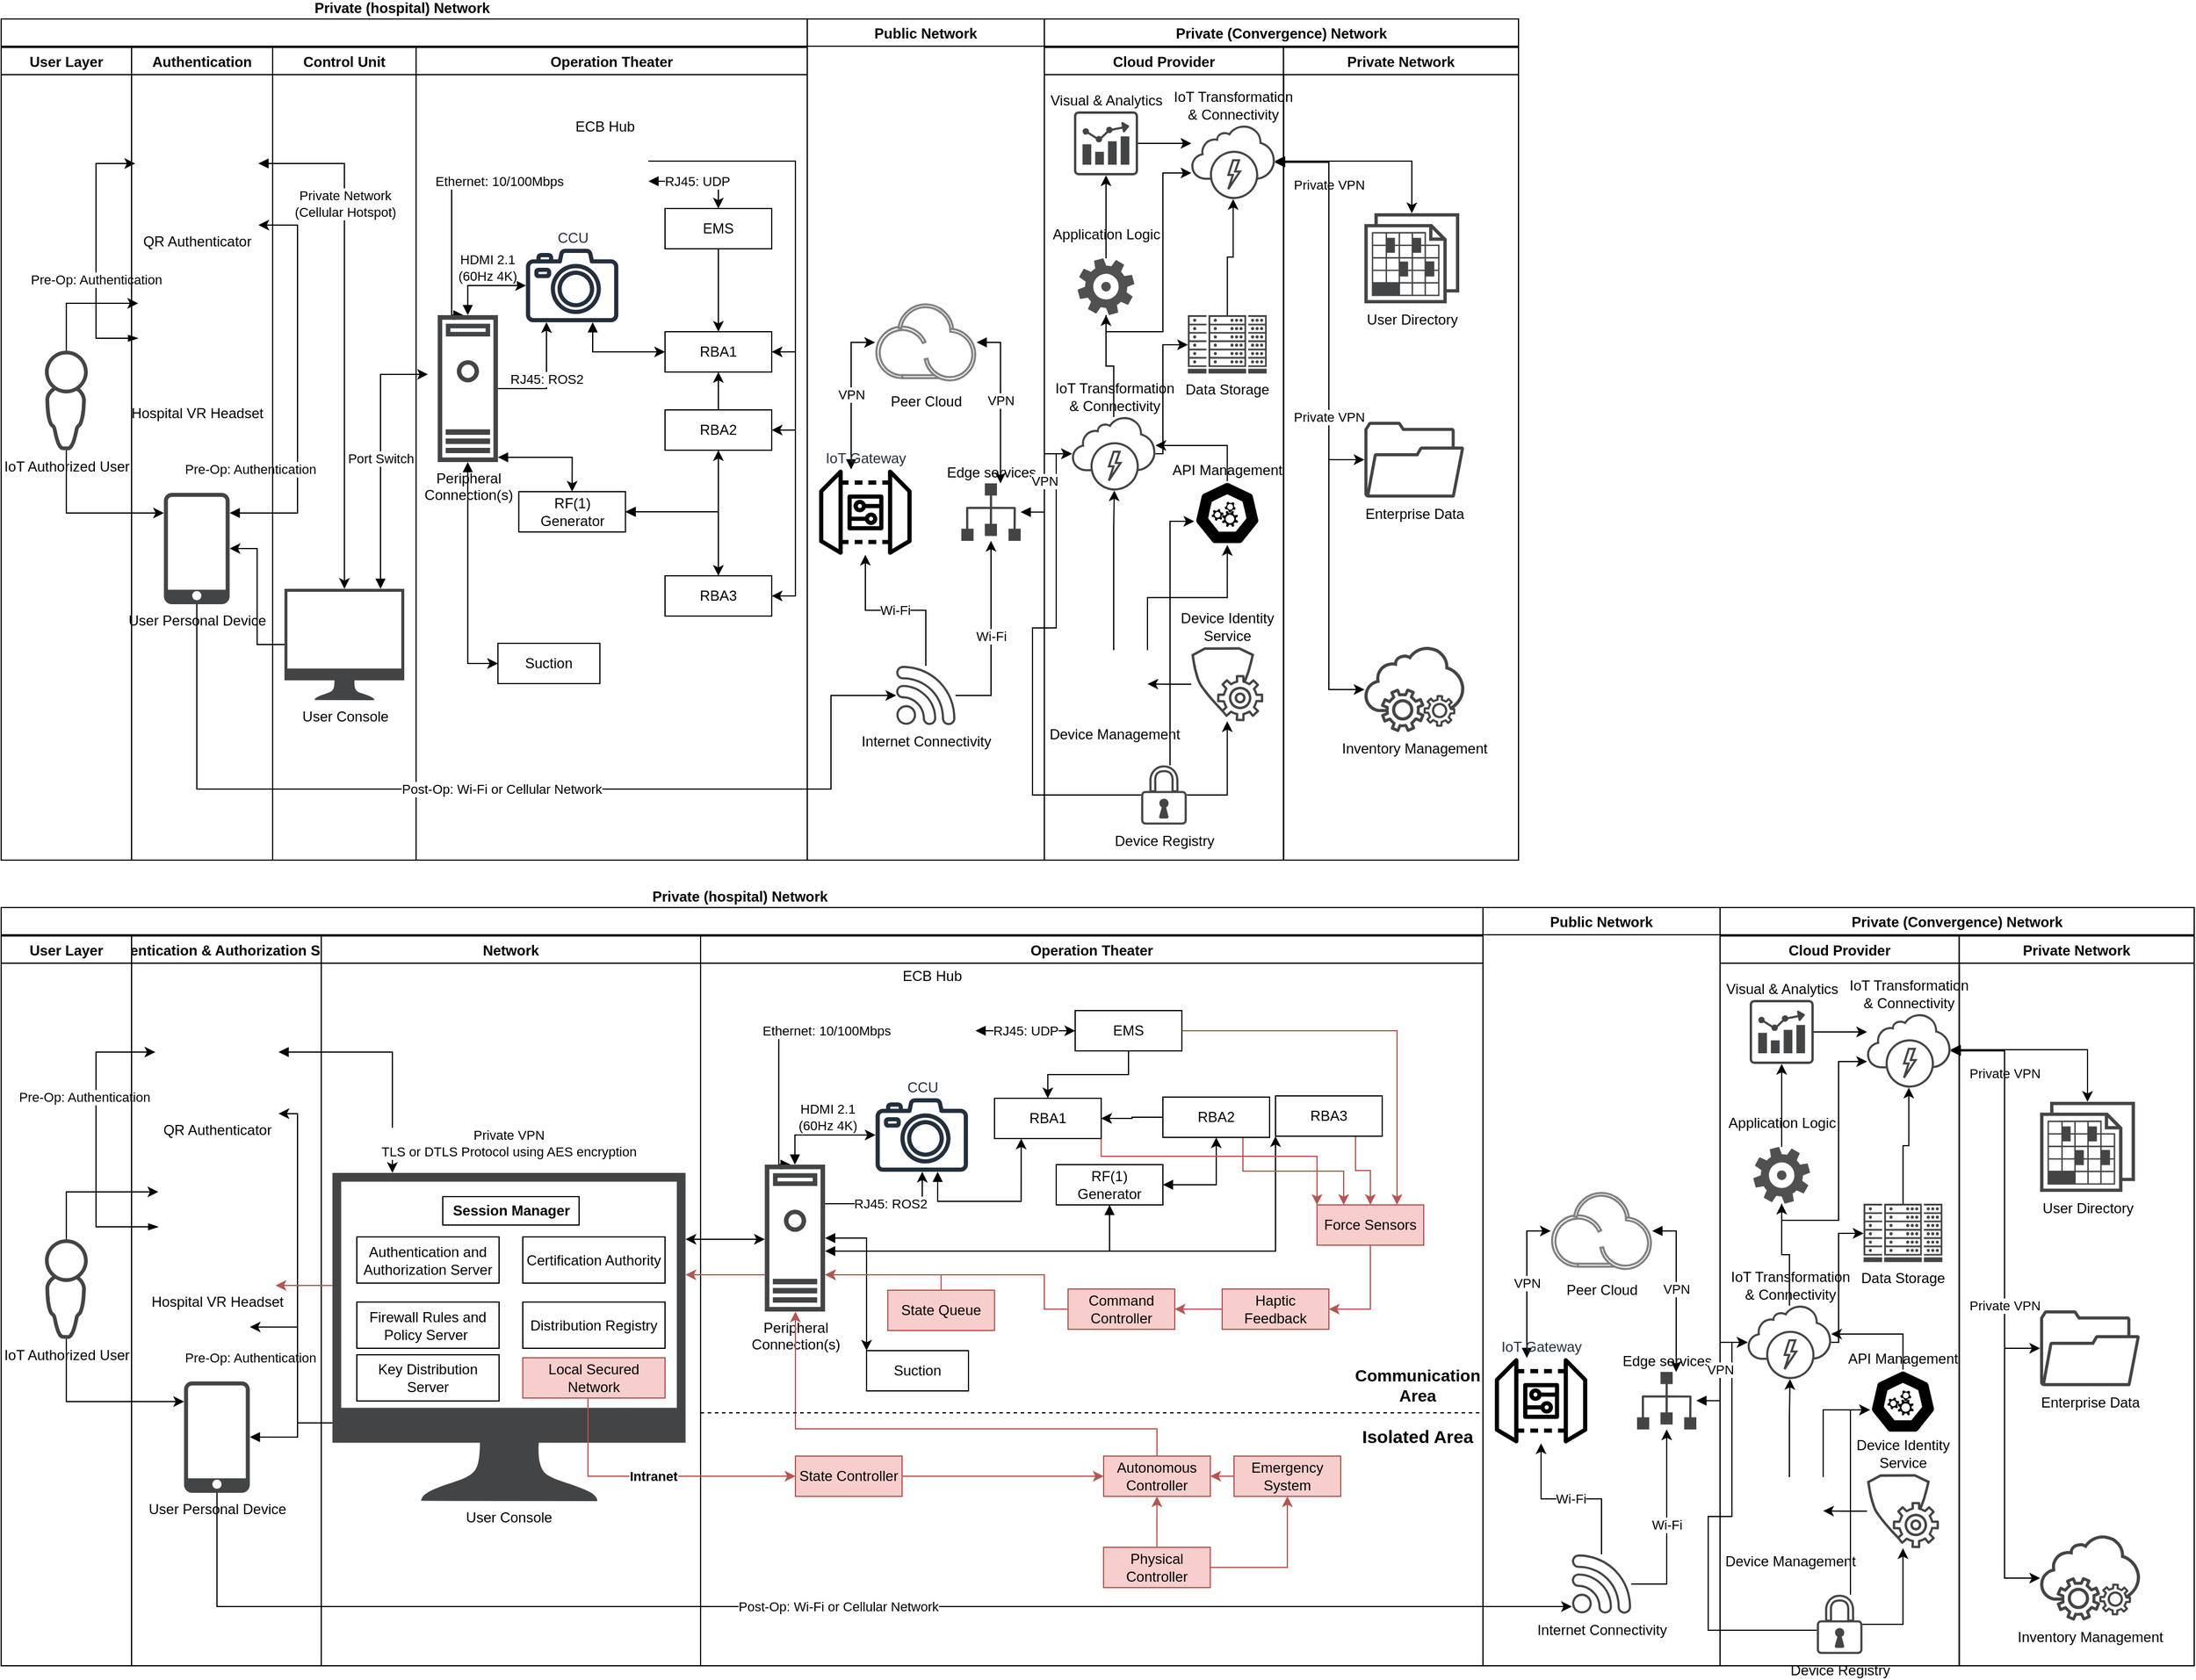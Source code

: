 <mxfile version="23.1.4" type="github">
  <diagram name="Page-1" id="AcW0Z6PNNwn7plAulHl2">
    <mxGraphModel dx="2080" dy="1114" grid="1" gridSize="10" guides="1" tooltips="1" connect="1" arrows="1" fold="1" page="1" pageScale="1" pageWidth="850" pageHeight="1100" math="0" shadow="0">
      <root>
        <mxCell id="0" />
        <mxCell id="1" parent="0" />
        <mxCell id="jM8FYMFcYMsa3xAurdGT-1" value="&#xa;Private (hospital) Network " style="swimlane;shadow=0;verticalAlign=bottom;labelPosition=center;verticalLabelPosition=top;align=center;" vertex="1" parent="1">
          <mxGeometry x="50" y="40" width="680" height="710" as="geometry">
            <mxRectangle x="50" y="40" width="190" height="30" as="alternateBounds" />
          </mxGeometry>
        </mxCell>
        <mxCell id="jM8FYMFcYMsa3xAurdGT-2" value="Authentication" style="swimlane;startSize=23;shadow=0;" vertex="1" parent="jM8FYMFcYMsa3xAurdGT-1">
          <mxGeometry x="110" y="24" width="119" height="686" as="geometry" />
        </mxCell>
        <mxCell id="jM8FYMFcYMsa3xAurdGT-3" value="Pre-Op: Authentication" style="edgeStyle=orthogonalEdgeStyle;rounded=0;orthogonalLoop=1;jettySize=auto;html=1;exitX=0;exitY=0.5;exitDx=0;exitDy=0;entryX=0;entryY=0.5;entryDx=0;entryDy=0;startArrow=blockThin;startFill=1;" edge="1" parent="jM8FYMFcYMsa3xAurdGT-2" source="jM8FYMFcYMsa3xAurdGT-4" target="jM8FYMFcYMsa3xAurdGT-5">
          <mxGeometry x="-0.213" relative="1" as="geometry">
            <Array as="points">
              <mxPoint x="-30" y="246" />
              <mxPoint x="-30" y="98" />
            </Array>
            <mxPoint as="offset" />
          </mxGeometry>
        </mxCell>
        <mxCell id="jM8FYMFcYMsa3xAurdGT-4" value="Hospital VR Headset" style="shape=image;html=1;verticalAlign=top;verticalLabelPosition=bottom;labelBackgroundColor=#ffffff;imageAspect=0;aspect=fixed;image=https://cdn2.iconfinder.com/data/icons/business-and-education-1/512/142_VR_googles_headset_reality_virtual_technology_smart-128.png" vertex="1" parent="jM8FYMFcYMsa3xAurdGT-2">
          <mxGeometry x="5.5" y="196" width="99" height="99" as="geometry" />
        </mxCell>
        <mxCell id="jM8FYMFcYMsa3xAurdGT-5" value="QR Authenticator" style="shape=image;html=1;verticalAlign=top;verticalLabelPosition=bottom;labelBackgroundColor=#ffffff;imageAspect=0;aspect=fixed;image=https://cdn1.iconfinder.com/data/icons/iconoir-vol-3/24/qr-code-128.png" vertex="1" parent="jM8FYMFcYMsa3xAurdGT-2">
          <mxGeometry x="3" y="46" width="104" height="104" as="geometry" />
        </mxCell>
        <mxCell id="jM8FYMFcYMsa3xAurdGT-6" value="Pre-Op: Authentication" style="edgeStyle=orthogonalEdgeStyle;rounded=0;orthogonalLoop=1;jettySize=auto;html=1;entryX=1;entryY=1;entryDx=0;entryDy=0;startArrow=block;startFill=1;" edge="1" parent="jM8FYMFcYMsa3xAurdGT-2" source="jM8FYMFcYMsa3xAurdGT-7" target="jM8FYMFcYMsa3xAurdGT-5">
          <mxGeometry x="-0.896" y="37" relative="1" as="geometry">
            <mxPoint x="100" y="98" as="targetPoint" />
            <Array as="points">
              <mxPoint x="140" y="393" />
              <mxPoint x="140" y="150" />
            </Array>
            <mxPoint as="offset" />
          </mxGeometry>
        </mxCell>
        <mxCell id="jM8FYMFcYMsa3xAurdGT-7" value="User Personal Device" style="sketch=0;pointerEvents=1;shadow=0;dashed=0;html=1;strokeColor=none;fillColor=#434445;aspect=fixed;labelPosition=center;verticalLabelPosition=bottom;verticalAlign=top;align=center;outlineConnect=0;shape=mxgraph.vvd.phone;" vertex="1" parent="jM8FYMFcYMsa3xAurdGT-2">
          <mxGeometry x="27.27" y="376" width="55.46" height="94" as="geometry" />
        </mxCell>
        <mxCell id="jM8FYMFcYMsa3xAurdGT-8" value="Operation Theater" style="swimlane;startSize=23;shadow=0;" vertex="1" parent="jM8FYMFcYMsa3xAurdGT-1">
          <mxGeometry x="350" y="24" width="330" height="686" as="geometry" />
        </mxCell>
        <mxCell id="jM8FYMFcYMsa3xAurdGT-9" value="Ethernet: 10/100Mbps" style="edgeStyle=orthogonalEdgeStyle;shape=connector;rounded=0;orthogonalLoop=1;jettySize=auto;html=1;entryX=0;entryY=0.5;entryDx=0;entryDy=0;labelBackgroundColor=default;strokeColor=default;align=center;verticalAlign=middle;fontFamily=Helvetica;fontSize=11;fontColor=default;endArrow=classic;exitX=0.428;exitY=0;exitDx=0;exitDy=0;exitPerimeter=0;startArrow=block;startFill=1;" edge="1" parent="jM8FYMFcYMsa3xAurdGT-8" source="jM8FYMFcYMsa3xAurdGT-14" target="jM8FYMFcYMsa3xAurdGT-25">
          <mxGeometry x="0.516" relative="1" as="geometry">
            <Array as="points">
              <mxPoint x="30" y="226" />
              <mxPoint x="30" y="113" />
            </Array>
            <mxPoint as="offset" />
          </mxGeometry>
        </mxCell>
        <mxCell id="jM8FYMFcYMsa3xAurdGT-10" value="HDMI 2.1&lt;br&gt;(60Hz 4K)" style="edgeStyle=orthogonalEdgeStyle;shape=connector;rounded=0;orthogonalLoop=1;jettySize=auto;html=1;labelBackgroundColor=default;strokeColor=default;align=center;verticalAlign=middle;fontFamily=Helvetica;fontSize=11;fontColor=default;endArrow=classic;startArrow=block;startFill=1;" edge="1" parent="jM8FYMFcYMsa3xAurdGT-8" source="jM8FYMFcYMsa3xAurdGT-14" target="jM8FYMFcYMsa3xAurdGT-16">
          <mxGeometry x="0.117" y="15" relative="1" as="geometry">
            <Array as="points">
              <mxPoint x="44" y="201" />
            </Array>
            <mxPoint as="offset" />
          </mxGeometry>
        </mxCell>
        <mxCell id="jM8FYMFcYMsa3xAurdGT-11" style="edgeStyle=orthogonalEdgeStyle;shape=connector;rounded=0;orthogonalLoop=1;jettySize=auto;html=1;entryX=0.5;entryY=0;entryDx=0;entryDy=0;labelBackgroundColor=default;strokeColor=default;align=center;verticalAlign=middle;fontFamily=Helvetica;fontSize=11;fontColor=default;endArrow=classic;startArrow=block;startFill=1;" edge="1" parent="jM8FYMFcYMsa3xAurdGT-8" source="jM8FYMFcYMsa3xAurdGT-14" target="jM8FYMFcYMsa3xAurdGT-20">
          <mxGeometry relative="1" as="geometry">
            <Array as="points">
              <mxPoint x="132" y="346" />
            </Array>
          </mxGeometry>
        </mxCell>
        <mxCell id="jM8FYMFcYMsa3xAurdGT-12" style="edgeStyle=orthogonalEdgeStyle;shape=connector;rounded=0;orthogonalLoop=1;jettySize=auto;html=1;entryX=0;entryY=0.5;entryDx=0;entryDy=0;labelBackgroundColor=default;strokeColor=default;align=center;verticalAlign=middle;fontFamily=Helvetica;fontSize=11;fontColor=default;endArrow=classic;startArrow=block;startFill=1;" edge="1" parent="jM8FYMFcYMsa3xAurdGT-8" source="jM8FYMFcYMsa3xAurdGT-14" target="jM8FYMFcYMsa3xAurdGT-17">
          <mxGeometry relative="1" as="geometry">
            <Array as="points">
              <mxPoint x="44" y="520" />
            </Array>
          </mxGeometry>
        </mxCell>
        <mxCell id="jM8FYMFcYMsa3xAurdGT-13" value="RJ45: ROS2" style="edgeStyle=orthogonalEdgeStyle;rounded=0;orthogonalLoop=1;jettySize=auto;html=1;" edge="1" parent="jM8FYMFcYMsa3xAurdGT-8" source="jM8FYMFcYMsa3xAurdGT-14" target="jM8FYMFcYMsa3xAurdGT-16">
          <mxGeometry relative="1" as="geometry">
            <Array as="points">
              <mxPoint x="110" y="288" />
            </Array>
          </mxGeometry>
        </mxCell>
        <mxCell id="jM8FYMFcYMsa3xAurdGT-14" value="Peripheral&lt;br&gt;Connection(s)" style="sketch=0;pointerEvents=1;shadow=0;dashed=0;html=1;strokeColor=none;fillColor=#434445;aspect=fixed;labelPosition=center;verticalLabelPosition=bottom;verticalAlign=top;align=center;outlineConnect=0;shape=mxgraph.vvd.machine;" vertex="1" parent="jM8FYMFcYMsa3xAurdGT-8">
          <mxGeometry x="18.23" y="226" width="50.84" height="124" as="geometry" />
        </mxCell>
        <mxCell id="jM8FYMFcYMsa3xAurdGT-15" style="edgeStyle=orthogonalEdgeStyle;shape=connector;rounded=0;orthogonalLoop=1;jettySize=auto;html=1;entryX=0;entryY=0.5;entryDx=0;entryDy=0;labelBackgroundColor=default;strokeColor=default;align=center;verticalAlign=middle;fontFamily=Helvetica;fontSize=11;fontColor=default;endArrow=classic;startArrow=block;startFill=1;" edge="1" parent="jM8FYMFcYMsa3xAurdGT-8" source="jM8FYMFcYMsa3xAurdGT-16" target="jM8FYMFcYMsa3xAurdGT-26">
          <mxGeometry relative="1" as="geometry">
            <Array as="points">
              <mxPoint x="149" y="257" />
            </Array>
          </mxGeometry>
        </mxCell>
        <mxCell id="jM8FYMFcYMsa3xAurdGT-16" value="CCU" style="sketch=0;outlineConnect=0;fontColor=#232F3E;gradientColor=none;fillColor=#232F3D;strokeColor=none;dashed=0;verticalLabelPosition=top;verticalAlign=bottom;align=center;html=1;fontSize=12;fontStyle=0;aspect=fixed;pointerEvents=1;shape=mxgraph.aws4.camera2;labelPosition=center;" vertex="1" parent="jM8FYMFcYMsa3xAurdGT-8">
          <mxGeometry x="92.65" y="170" width="78" height="62" as="geometry" />
        </mxCell>
        <mxCell id="jM8FYMFcYMsa3xAurdGT-17" value="Suction" style="rounded=0;whiteSpace=wrap;html=1;" vertex="1" parent="jM8FYMFcYMsa3xAurdGT-8">
          <mxGeometry x="69.07" y="503" width="86" height="34" as="geometry" />
        </mxCell>
        <mxCell id="jM8FYMFcYMsa3xAurdGT-18" style="edgeStyle=orthogonalEdgeStyle;shape=connector;rounded=0;orthogonalLoop=1;jettySize=auto;html=1;entryX=0.5;entryY=1;entryDx=0;entryDy=0;labelBackgroundColor=default;strokeColor=default;align=center;verticalAlign=middle;fontFamily=Helvetica;fontSize=11;fontColor=default;endArrow=classic;startArrow=block;startFill=1;" edge="1" parent="jM8FYMFcYMsa3xAurdGT-8" source="jM8FYMFcYMsa3xAurdGT-20" target="jM8FYMFcYMsa3xAurdGT-28">
          <mxGeometry relative="1" as="geometry" />
        </mxCell>
        <mxCell id="jM8FYMFcYMsa3xAurdGT-19" style="edgeStyle=orthogonalEdgeStyle;shape=connector;rounded=0;orthogonalLoop=1;jettySize=auto;html=1;entryX=0.5;entryY=0;entryDx=0;entryDy=0;labelBackgroundColor=default;strokeColor=default;align=center;verticalAlign=middle;fontFamily=Helvetica;fontSize=11;fontColor=default;endArrow=classic;startArrow=block;startFill=1;" edge="1" parent="jM8FYMFcYMsa3xAurdGT-8" source="jM8FYMFcYMsa3xAurdGT-20" target="jM8FYMFcYMsa3xAurdGT-29">
          <mxGeometry relative="1" as="geometry" />
        </mxCell>
        <mxCell id="jM8FYMFcYMsa3xAurdGT-20" value="RF(1) Generator" style="rounded=0;whiteSpace=wrap;html=1;" vertex="1" parent="jM8FYMFcYMsa3xAurdGT-8">
          <mxGeometry x="86.65" y="375" width="90" height="34" as="geometry" />
        </mxCell>
        <mxCell id="jM8FYMFcYMsa3xAurdGT-21" value="RJ45: UDP" style="edgeStyle=orthogonalEdgeStyle;shape=connector;rounded=0;orthogonalLoop=1;jettySize=auto;html=1;exitX=1;exitY=0.5;exitDx=0;exitDy=0;entryX=0.5;entryY=0;entryDx=0;entryDy=0;labelBackgroundColor=default;strokeColor=default;align=center;verticalAlign=middle;fontFamily=Helvetica;fontSize=11;fontColor=default;endArrow=classic;startArrow=block;startFill=1;" edge="1" parent="jM8FYMFcYMsa3xAurdGT-8" source="jM8FYMFcYMsa3xAurdGT-25" target="jM8FYMFcYMsa3xAurdGT-31">
          <mxGeometry relative="1" as="geometry" />
        </mxCell>
        <mxCell id="jM8FYMFcYMsa3xAurdGT-22" style="edgeStyle=orthogonalEdgeStyle;shape=connector;rounded=0;orthogonalLoop=1;jettySize=auto;html=1;labelBackgroundColor=default;strokeColor=default;align=center;verticalAlign=middle;fontFamily=Helvetica;fontSize=11;fontColor=default;endArrow=classic;" edge="1" parent="jM8FYMFcYMsa3xAurdGT-8" source="jM8FYMFcYMsa3xAurdGT-25" target="jM8FYMFcYMsa3xAurdGT-26">
          <mxGeometry relative="1" as="geometry">
            <Array as="points">
              <mxPoint x="320" y="96" />
              <mxPoint x="320" y="257" />
            </Array>
          </mxGeometry>
        </mxCell>
        <mxCell id="jM8FYMFcYMsa3xAurdGT-23" style="edgeStyle=orthogonalEdgeStyle;shape=connector;rounded=0;orthogonalLoop=1;jettySize=auto;html=1;entryX=1;entryY=0.5;entryDx=0;entryDy=0;labelBackgroundColor=default;strokeColor=default;align=center;verticalAlign=middle;fontFamily=Helvetica;fontSize=11;fontColor=default;endArrow=classic;" edge="1" parent="jM8FYMFcYMsa3xAurdGT-8" source="jM8FYMFcYMsa3xAurdGT-25" target="jM8FYMFcYMsa3xAurdGT-28">
          <mxGeometry relative="1" as="geometry">
            <Array as="points">
              <mxPoint x="320" y="96" />
              <mxPoint x="320" y="323" />
            </Array>
          </mxGeometry>
        </mxCell>
        <mxCell id="jM8FYMFcYMsa3xAurdGT-24" style="edgeStyle=orthogonalEdgeStyle;shape=connector;rounded=0;orthogonalLoop=1;jettySize=auto;html=1;entryX=1;entryY=0.5;entryDx=0;entryDy=0;labelBackgroundColor=default;strokeColor=default;align=center;verticalAlign=middle;fontFamily=Helvetica;fontSize=11;fontColor=default;endArrow=classic;" edge="1" parent="jM8FYMFcYMsa3xAurdGT-8" source="jM8FYMFcYMsa3xAurdGT-25" target="jM8FYMFcYMsa3xAurdGT-29">
          <mxGeometry relative="1" as="geometry">
            <Array as="points">
              <mxPoint x="320" y="96" />
              <mxPoint x="320" y="463" />
            </Array>
          </mxGeometry>
        </mxCell>
        <mxCell id="jM8FYMFcYMsa3xAurdGT-25" value="ECB Hub" style="shape=image;html=1;verticalAlign=bottom;verticalLabelPosition=top;labelBackgroundColor=#ffffff;imageAspect=0;aspect=fixed;image=https://cdn1.iconfinder.com/data/icons/bootstrap-vol-3/16/motherboard-128.png;labelPosition=center;align=center;" vertex="1" parent="jM8FYMFcYMsa3xAurdGT-8">
          <mxGeometry x="122" y="76" width="74" height="74" as="geometry" />
        </mxCell>
        <mxCell id="jM8FYMFcYMsa3xAurdGT-26" value="RBA1" style="rounded=0;whiteSpace=wrap;html=1;" vertex="1" parent="jM8FYMFcYMsa3xAurdGT-8">
          <mxGeometry x="210" y="240" width="90" height="34" as="geometry" />
        </mxCell>
        <mxCell id="jM8FYMFcYMsa3xAurdGT-27" value="" style="edgeStyle=orthogonalEdgeStyle;shape=connector;rounded=0;orthogonalLoop=1;jettySize=auto;html=1;labelBackgroundColor=default;strokeColor=default;align=center;verticalAlign=middle;fontFamily=Helvetica;fontSize=11;fontColor=default;endArrow=classic;" edge="1" parent="jM8FYMFcYMsa3xAurdGT-8" source="jM8FYMFcYMsa3xAurdGT-28" target="jM8FYMFcYMsa3xAurdGT-26">
          <mxGeometry relative="1" as="geometry" />
        </mxCell>
        <mxCell id="jM8FYMFcYMsa3xAurdGT-28" value="RBA2" style="rounded=0;whiteSpace=wrap;html=1;" vertex="1" parent="jM8FYMFcYMsa3xAurdGT-8">
          <mxGeometry x="210" y="306" width="90" height="34" as="geometry" />
        </mxCell>
        <mxCell id="jM8FYMFcYMsa3xAurdGT-29" value="RBA3" style="rounded=0;whiteSpace=wrap;html=1;" vertex="1" parent="jM8FYMFcYMsa3xAurdGT-8">
          <mxGeometry x="210" y="446" width="90" height="34" as="geometry" />
        </mxCell>
        <mxCell id="jM8FYMFcYMsa3xAurdGT-30" value="" style="edgeStyle=orthogonalEdgeStyle;shape=connector;rounded=0;orthogonalLoop=1;jettySize=auto;html=1;labelBackgroundColor=default;strokeColor=default;align=center;verticalAlign=middle;fontFamily=Helvetica;fontSize=11;fontColor=default;endArrow=classic;" edge="1" parent="jM8FYMFcYMsa3xAurdGT-8" source="jM8FYMFcYMsa3xAurdGT-31" target="jM8FYMFcYMsa3xAurdGT-26">
          <mxGeometry relative="1" as="geometry" />
        </mxCell>
        <mxCell id="jM8FYMFcYMsa3xAurdGT-31" value="EMS" style="rounded=0;whiteSpace=wrap;html=1;" vertex="1" parent="jM8FYMFcYMsa3xAurdGT-8">
          <mxGeometry x="210" y="136" width="90" height="34" as="geometry" />
        </mxCell>
        <mxCell id="jM8FYMFcYMsa3xAurdGT-76" value="Control Unit" style="swimlane;startSize=23;shadow=0;" vertex="1" parent="jM8FYMFcYMsa3xAurdGT-1">
          <mxGeometry x="229" y="24" width="121" height="686" as="geometry" />
        </mxCell>
        <mxCell id="jM8FYMFcYMsa3xAurdGT-77" value="User Console" style="sketch=0;pointerEvents=1;shadow=0;dashed=0;html=1;strokeColor=none;fillColor=#434445;aspect=fixed;labelPosition=center;verticalLabelPosition=bottom;verticalAlign=top;align=center;outlineConnect=0;shape=mxgraph.vvd.monitor;" vertex="1" parent="jM8FYMFcYMsa3xAurdGT-76">
          <mxGeometry x="9.96" y="457" width="101.08" height="94" as="geometry" />
        </mxCell>
        <mxCell id="jM8FYMFcYMsa3xAurdGT-78" value="Private Network&lt;br&gt;(Cellular Hotspot)" style="edgeStyle=orthogonalEdgeStyle;shape=connector;rounded=0;orthogonalLoop=1;jettySize=auto;html=1;labelBackgroundColor=default;strokeColor=default;align=center;verticalAlign=middle;fontFamily=Helvetica;fontSize=11;fontColor=default;endArrow=classic;startArrow=block;startFill=1;" edge="1" parent="jM8FYMFcYMsa3xAurdGT-1" source="jM8FYMFcYMsa3xAurdGT-5" target="jM8FYMFcYMsa3xAurdGT-77">
          <mxGeometry x="-0.503" relative="1" as="geometry">
            <mxPoint as="offset" />
          </mxGeometry>
        </mxCell>
        <mxCell id="jM8FYMFcYMsa3xAurdGT-79" value="Port Switch" style="edgeStyle=orthogonalEdgeStyle;shape=connector;rounded=0;orthogonalLoop=1;jettySize=auto;html=1;labelBackgroundColor=default;strokeColor=default;align=center;verticalAlign=middle;fontFamily=Helvetica;fontSize=11;fontColor=default;endArrow=classic;startArrow=block;startFill=1;entryX=-0.162;entryY=0.403;entryDx=0;entryDy=0;entryPerimeter=0;" edge="1" parent="jM8FYMFcYMsa3xAurdGT-1" source="jM8FYMFcYMsa3xAurdGT-77" target="jM8FYMFcYMsa3xAurdGT-14">
          <mxGeometry relative="1" as="geometry">
            <Array as="points">
              <mxPoint x="320" y="300" />
            </Array>
          </mxGeometry>
        </mxCell>
        <mxCell id="jM8FYMFcYMsa3xAurdGT-80" style="edgeStyle=orthogonalEdgeStyle;shape=connector;rounded=0;orthogonalLoop=1;jettySize=auto;html=1;labelBackgroundColor=default;strokeColor=default;align=center;verticalAlign=middle;fontFamily=Helvetica;fontSize=11;fontColor=default;endArrow=classic;" edge="1" parent="jM8FYMFcYMsa3xAurdGT-1" source="jM8FYMFcYMsa3xAurdGT-77" target="jM8FYMFcYMsa3xAurdGT-7">
          <mxGeometry relative="1" as="geometry" />
        </mxCell>
        <mxCell id="jM8FYMFcYMsa3xAurdGT-32" value="User Layer" style="swimlane;startSize=23;shadow=0;" vertex="1" parent="1">
          <mxGeometry x="50" y="64" width="110" height="686" as="geometry" />
        </mxCell>
        <mxCell id="jM8FYMFcYMsa3xAurdGT-33" value="IoT Authorized User" style="sketch=0;pointerEvents=1;shadow=0;dashed=0;html=1;strokeColor=none;fillColor=#434445;aspect=fixed;labelPosition=center;verticalLabelPosition=bottom;verticalAlign=top;align=center;outlineConnect=0;shape=mxgraph.vvd.administrator;" vertex="1" parent="jM8FYMFcYMsa3xAurdGT-32">
          <mxGeometry x="36.94" y="256" width="36.12" height="84" as="geometry" />
        </mxCell>
        <mxCell id="jM8FYMFcYMsa3xAurdGT-34" value="Private (Convergence) Network" style="swimlane;shadow=0;" vertex="1" parent="1">
          <mxGeometry x="930" y="40" width="400" height="710" as="geometry">
            <mxRectangle x="50" y="40" width="190" height="30" as="alternateBounds" />
          </mxGeometry>
        </mxCell>
        <mxCell id="jM8FYMFcYMsa3xAurdGT-35" value="Cloud Provider" style="swimlane;startSize=23;shadow=0;" vertex="1" parent="jM8FYMFcYMsa3xAurdGT-34">
          <mxGeometry y="24" width="201.78" height="686" as="geometry" />
        </mxCell>
        <mxCell id="jM8FYMFcYMsa3xAurdGT-36" style="edgeStyle=orthogonalEdgeStyle;shape=connector;rounded=0;orthogonalLoop=1;jettySize=auto;html=1;labelBackgroundColor=default;strokeColor=default;align=center;verticalAlign=middle;fontFamily=Helvetica;fontSize=11;fontColor=default;endArrow=classic;" edge="1" parent="jM8FYMFcYMsa3xAurdGT-35" source="jM8FYMFcYMsa3xAurdGT-37" target="jM8FYMFcYMsa3xAurdGT-53">
          <mxGeometry relative="1" as="geometry" />
        </mxCell>
        <mxCell id="jM8FYMFcYMsa3xAurdGT-37" value="Data Storage" style="sketch=0;pointerEvents=1;shadow=0;dashed=0;html=1;strokeColor=none;fillColor=#434445;aspect=fixed;labelPosition=center;verticalLabelPosition=bottom;verticalAlign=top;align=center;outlineConnect=0;shape=mxgraph.vvd.datacenter;" vertex="1" parent="jM8FYMFcYMsa3xAurdGT-35">
          <mxGeometry x="121.07" y="226" width="66.49" height="49.2" as="geometry" />
        </mxCell>
        <mxCell id="jM8FYMFcYMsa3xAurdGT-38" style="edgeStyle=orthogonalEdgeStyle;shape=connector;rounded=0;orthogonalLoop=1;jettySize=auto;html=1;labelBackgroundColor=default;strokeColor=default;align=center;verticalAlign=middle;fontFamily=Helvetica;fontSize=11;fontColor=default;endArrow=classic;" edge="1" parent="jM8FYMFcYMsa3xAurdGT-35" source="jM8FYMFcYMsa3xAurdGT-40" target="jM8FYMFcYMsa3xAurdGT-55">
          <mxGeometry relative="1" as="geometry" />
        </mxCell>
        <mxCell id="jM8FYMFcYMsa3xAurdGT-39" style="edgeStyle=orthogonalEdgeStyle;shape=connector;rounded=0;orthogonalLoop=1;jettySize=auto;html=1;labelBackgroundColor=default;strokeColor=default;align=center;verticalAlign=middle;fontFamily=Helvetica;fontSize=11;fontColor=default;endArrow=classic;" edge="1" parent="jM8FYMFcYMsa3xAurdGT-35" source="jM8FYMFcYMsa3xAurdGT-40" target="jM8FYMFcYMsa3xAurdGT-53">
          <mxGeometry relative="1" as="geometry">
            <Array as="points">
              <mxPoint x="52" y="240" />
              <mxPoint x="100" y="240" />
              <mxPoint x="100" y="106" />
            </Array>
          </mxGeometry>
        </mxCell>
        <mxCell id="jM8FYMFcYMsa3xAurdGT-40" value="&lt;p style=&quot;line-height: 80%;&quot;&gt;Application Logic&lt;/p&gt;" style="sketch=0;pointerEvents=1;shadow=0;dashed=0;html=1;strokeColor=none;fillColor=#505050;labelPosition=center;verticalLabelPosition=top;verticalAlign=bottom;outlineConnect=0;align=center;shape=mxgraph.office.concepts.settings_office_365;" vertex="1" parent="jM8FYMFcYMsa3xAurdGT-35">
          <mxGeometry x="28" y="178" width="48" height="48" as="geometry" />
        </mxCell>
        <mxCell id="jM8FYMFcYMsa3xAurdGT-41" style="edgeStyle=orthogonalEdgeStyle;shape=connector;rounded=0;orthogonalLoop=1;jettySize=auto;html=1;labelBackgroundColor=default;strokeColor=default;align=center;verticalAlign=middle;fontFamily=Helvetica;fontSize=11;fontColor=default;endArrow=classic;" edge="1" parent="jM8FYMFcYMsa3xAurdGT-35" source="jM8FYMFcYMsa3xAurdGT-43" target="jM8FYMFcYMsa3xAurdGT-40">
          <mxGeometry relative="1" as="geometry" />
        </mxCell>
        <mxCell id="jM8FYMFcYMsa3xAurdGT-42" style="edgeStyle=orthogonalEdgeStyle;shape=connector;rounded=0;orthogonalLoop=1;jettySize=auto;html=1;labelBackgroundColor=default;strokeColor=default;align=center;verticalAlign=middle;fontFamily=Helvetica;fontSize=11;fontColor=default;endArrow=classic;" edge="1" parent="jM8FYMFcYMsa3xAurdGT-35" source="jM8FYMFcYMsa3xAurdGT-43" target="jM8FYMFcYMsa3xAurdGT-37">
          <mxGeometry relative="1" as="geometry">
            <Array as="points">
              <mxPoint x="100" y="343" />
              <mxPoint x="100" y="251" />
            </Array>
          </mxGeometry>
        </mxCell>
        <mxCell id="jM8FYMFcYMsa3xAurdGT-43" value="IoT Transformation &lt;br&gt;&amp;amp; Connectivity" style="sketch=0;pointerEvents=1;shadow=0;dashed=0;html=1;strokeColor=none;fillColor=#434445;aspect=fixed;labelPosition=center;verticalLabelPosition=top;verticalAlign=bottom;align=center;outlineConnect=0;shape=mxgraph.vvd.service_provider_cloud_environment;" vertex="1" parent="jM8FYMFcYMsa3xAurdGT-35">
          <mxGeometry x="23.27" y="312" width="70.46" height="62" as="geometry" />
        </mxCell>
        <mxCell id="jM8FYMFcYMsa3xAurdGT-44" style="edgeStyle=orthogonalEdgeStyle;shape=connector;rounded=0;orthogonalLoop=1;jettySize=auto;html=1;exitX=0.5;exitY=0;exitDx=0;exitDy=0;labelBackgroundColor=default;strokeColor=default;align=center;verticalAlign=middle;fontFamily=Helvetica;fontSize=11;fontColor=default;endArrow=classic;" edge="1" parent="jM8FYMFcYMsa3xAurdGT-35" source="jM8FYMFcYMsa3xAurdGT-45" target="jM8FYMFcYMsa3xAurdGT-43">
          <mxGeometry relative="1" as="geometry">
            <Array as="points">
              <mxPoint x="59" y="406" />
              <mxPoint x="59" y="406" />
            </Array>
          </mxGeometry>
        </mxCell>
        <mxCell id="jM8FYMFcYMsa3xAurdGT-45" value="Device Management" style="shape=image;html=1;verticalAlign=top;verticalLabelPosition=bottom;labelBackgroundColor=#ffffff;imageAspect=0;aspect=fixed;image=https://cdn0.iconfinder.com/data/icons/call-center-and-service/32/27-Settings-128.png" vertex="1" parent="jM8FYMFcYMsa3xAurdGT-35">
          <mxGeometry x="30" y="508.75" width="57" height="57" as="geometry" />
        </mxCell>
        <mxCell id="jM8FYMFcYMsa3xAurdGT-46" style="edgeStyle=orthogonalEdgeStyle;shape=connector;rounded=0;orthogonalLoop=1;jettySize=auto;html=1;labelBackgroundColor=default;strokeColor=default;align=center;verticalAlign=middle;fontFamily=Helvetica;fontSize=11;fontColor=default;endArrow=classic;" edge="1" parent="jM8FYMFcYMsa3xAurdGT-35" source="jM8FYMFcYMsa3xAurdGT-47" target="jM8FYMFcYMsa3xAurdGT-45">
          <mxGeometry relative="1" as="geometry" />
        </mxCell>
        <mxCell id="jM8FYMFcYMsa3xAurdGT-47" value="Device Identity &lt;br&gt;Service" style="sketch=0;pointerEvents=1;shadow=0;dashed=0;html=1;strokeColor=none;fillColor=#434445;aspect=fixed;labelPosition=center;verticalLabelPosition=top;verticalAlign=bottom;align=center;outlineConnect=0;shape=mxgraph.vvd.protection_group_config;" vertex="1" parent="jM8FYMFcYMsa3xAurdGT-35">
          <mxGeometry x="124" y="506.25" width="60.63" height="62.5" as="geometry" />
        </mxCell>
        <mxCell id="jM8FYMFcYMsa3xAurdGT-48" style="edgeStyle=orthogonalEdgeStyle;shape=connector;rounded=0;orthogonalLoop=1;jettySize=auto;html=1;labelBackgroundColor=default;strokeColor=default;align=center;verticalAlign=middle;fontFamily=Helvetica;fontSize=11;fontColor=default;endArrow=classic;" edge="1" parent="jM8FYMFcYMsa3xAurdGT-35" source="jM8FYMFcYMsa3xAurdGT-50" target="jM8FYMFcYMsa3xAurdGT-47">
          <mxGeometry relative="1" as="geometry" />
        </mxCell>
        <mxCell id="jM8FYMFcYMsa3xAurdGT-49" style="edgeStyle=orthogonalEdgeStyle;shape=connector;rounded=0;orthogonalLoop=1;jettySize=auto;html=1;labelBackgroundColor=default;strokeColor=default;align=center;verticalAlign=middle;fontFamily=Helvetica;fontSize=11;fontColor=default;endArrow=classic;" edge="1" parent="jM8FYMFcYMsa3xAurdGT-35" source="jM8FYMFcYMsa3xAurdGT-50" target="jM8FYMFcYMsa3xAurdGT-43">
          <mxGeometry relative="1" as="geometry">
            <Array as="points">
              <mxPoint x="-10" y="631" />
              <mxPoint x="-10" y="490" />
              <mxPoint x="10" y="490" />
              <mxPoint x="10" y="343" />
            </Array>
          </mxGeometry>
        </mxCell>
        <mxCell id="jM8FYMFcYMsa3xAurdGT-50" value="Device Registry" style="sketch=0;pointerEvents=1;shadow=0;dashed=0;html=1;strokeColor=none;fillColor=#434445;aspect=fixed;labelPosition=center;verticalLabelPosition=bottom;verticalAlign=top;align=center;outlineConnect=0;shape=mxgraph.vvd.security;" vertex="1" parent="jM8FYMFcYMsa3xAurdGT-35">
          <mxGeometry x="81.64" y="606" width="38.5" height="50" as="geometry" />
        </mxCell>
        <mxCell id="jM8FYMFcYMsa3xAurdGT-51" style="edgeStyle=orthogonalEdgeStyle;shape=connector;rounded=0;orthogonalLoop=1;jettySize=auto;html=1;exitX=0.5;exitY=0;exitDx=0;exitDy=0;exitPerimeter=0;labelBackgroundColor=default;strokeColor=default;align=center;verticalAlign=middle;fontFamily=Helvetica;fontSize=11;fontColor=default;endArrow=classic;" edge="1" parent="jM8FYMFcYMsa3xAurdGT-35" source="jM8FYMFcYMsa3xAurdGT-52" target="jM8FYMFcYMsa3xAurdGT-43">
          <mxGeometry relative="1" as="geometry">
            <Array as="points">
              <mxPoint x="154" y="336" />
            </Array>
          </mxGeometry>
        </mxCell>
        <mxCell id="jM8FYMFcYMsa3xAurdGT-52" value="&lt;br&gt;&lt;br&gt;&lt;br&gt;&lt;br&gt;&lt;br&gt;API Management" style="aspect=fixed;sketch=0;html=1;dashed=0;whitespace=wrap;fillColor=#00000;strokeColor=#ffffff;points=[[0.005,0.63,0],[0.1,0.2,0],[0.9,0.2,0],[0.5,0,0],[0.995,0.63,0],[0.72,0.99,0],[0.5,1,0],[0.28,0.99,0]];shape=mxgraph.kubernetes.icon2;prIcon=api;labelPosition=center;verticalLabelPosition=top;align=center;verticalAlign=bottom;" vertex="1" parent="jM8FYMFcYMsa3xAurdGT-35">
          <mxGeometry x="126.19" y="366" width="56.25" height="54" as="geometry" />
        </mxCell>
        <mxCell id="jM8FYMFcYMsa3xAurdGT-53" value="IoT Transformation &lt;br&gt;&amp;amp; Connectivity" style="sketch=0;pointerEvents=1;shadow=0;dashed=0;html=1;strokeColor=none;fillColor=#434445;aspect=fixed;labelPosition=center;verticalLabelPosition=top;verticalAlign=bottom;align=center;outlineConnect=0;shape=mxgraph.vvd.service_provider_cloud_environment;" vertex="1" parent="jM8FYMFcYMsa3xAurdGT-35">
          <mxGeometry x="124.0" y="66" width="70.46" height="62" as="geometry" />
        </mxCell>
        <mxCell id="jM8FYMFcYMsa3xAurdGT-54" style="edgeStyle=orthogonalEdgeStyle;shape=connector;rounded=0;orthogonalLoop=1;jettySize=auto;html=1;labelBackgroundColor=default;strokeColor=default;align=center;verticalAlign=middle;fontFamily=Helvetica;fontSize=11;fontColor=default;endArrow=classic;" edge="1" parent="jM8FYMFcYMsa3xAurdGT-35" source="jM8FYMFcYMsa3xAurdGT-55" target="jM8FYMFcYMsa3xAurdGT-53">
          <mxGeometry relative="1" as="geometry">
            <Array as="points">
              <mxPoint x="50" y="77" />
            </Array>
          </mxGeometry>
        </mxCell>
        <mxCell id="jM8FYMFcYMsa3xAurdGT-55" value="Visual &amp;amp; Analytics" style="sketch=0;pointerEvents=1;shadow=0;dashed=0;html=1;strokeColor=none;fillColor=#434445;aspect=fixed;labelPosition=center;verticalLabelPosition=top;verticalAlign=bottom;align=center;outlineConnect=0;shape=mxgraph.vvd.vrops;" vertex="1" parent="jM8FYMFcYMsa3xAurdGT-35">
          <mxGeometry x="25" y="54" width="54" height="54" as="geometry" />
        </mxCell>
        <mxCell id="jM8FYMFcYMsa3xAurdGT-56" style="edgeStyle=orthogonalEdgeStyle;shape=connector;rounded=0;orthogonalLoop=1;jettySize=auto;html=1;exitX=1;exitY=0;exitDx=0;exitDy=0;entryX=0.5;entryY=1;entryDx=0;entryDy=0;entryPerimeter=0;labelBackgroundColor=default;strokeColor=default;align=center;verticalAlign=middle;fontFamily=Helvetica;fontSize=11;fontColor=default;endArrow=classic;" edge="1" parent="jM8FYMFcYMsa3xAurdGT-35" source="jM8FYMFcYMsa3xAurdGT-45" target="jM8FYMFcYMsa3xAurdGT-52">
          <mxGeometry relative="1" as="geometry" />
        </mxCell>
        <mxCell id="jM8FYMFcYMsa3xAurdGT-57" style="edgeStyle=orthogonalEdgeStyle;shape=connector;rounded=0;orthogonalLoop=1;jettySize=auto;html=1;entryX=0.005;entryY=0.63;entryDx=0;entryDy=0;entryPerimeter=0;labelBackgroundColor=default;strokeColor=default;align=center;verticalAlign=middle;fontFamily=Helvetica;fontSize=11;fontColor=default;endArrow=classic;" edge="1" parent="jM8FYMFcYMsa3xAurdGT-35" source="jM8FYMFcYMsa3xAurdGT-50" target="jM8FYMFcYMsa3xAurdGT-52">
          <mxGeometry relative="1" as="geometry">
            <Array as="points">
              <mxPoint x="106" y="400" />
            </Array>
          </mxGeometry>
        </mxCell>
        <mxCell id="jM8FYMFcYMsa3xAurdGT-58" value="Private Network" style="swimlane;startSize=23;shadow=0;" vertex="1" parent="jM8FYMFcYMsa3xAurdGT-34">
          <mxGeometry x="201.78" y="24" width="198.22" height="686" as="geometry" />
        </mxCell>
        <mxCell id="jM8FYMFcYMsa3xAurdGT-59" value="User Directory" style="sketch=0;pointerEvents=1;shadow=0;dashed=0;html=1;strokeColor=none;fillColor=#434445;aspect=fixed;labelPosition=center;verticalLabelPosition=bottom;verticalAlign=top;align=center;outlineConnect=0;shape=mxgraph.vvd.blueprint;" vertex="1" parent="jM8FYMFcYMsa3xAurdGT-58">
          <mxGeometry x="68.22" y="140" width="80" height="76" as="geometry" />
        </mxCell>
        <mxCell id="jM8FYMFcYMsa3xAurdGT-60" value="Inventory Management" style="sketch=0;pointerEvents=1;shadow=0;dashed=0;html=1;strokeColor=none;fillColor=#434445;aspect=fixed;labelPosition=center;verticalLabelPosition=bottom;verticalAlign=top;align=center;outlineConnect=0;shape=mxgraph.vvd.on_demand_self_service;" vertex="1" parent="jM8FYMFcYMsa3xAurdGT-58">
          <mxGeometry x="68.22" y="506" width="84.71" height="72" as="geometry" />
        </mxCell>
        <mxCell id="jM8FYMFcYMsa3xAurdGT-61" value="Enterprise Data" style="sketch=0;pointerEvents=1;shadow=0;dashed=0;html=1;strokeColor=none;fillColor=#434445;aspect=fixed;labelPosition=center;verticalLabelPosition=bottom;verticalAlign=top;align=center;outlineConnect=0;shape=mxgraph.vvd.folder;" vertex="1" parent="jM8FYMFcYMsa3xAurdGT-58">
          <mxGeometry x="68.22" y="316" width="84.21" height="64" as="geometry" />
        </mxCell>
        <mxCell id="jM8FYMFcYMsa3xAurdGT-62" value="Private VPN" style="edgeStyle=orthogonalEdgeStyle;shape=connector;rounded=0;orthogonalLoop=1;jettySize=auto;html=1;labelBackgroundColor=default;strokeColor=default;align=center;verticalAlign=middle;fontFamily=Helvetica;fontSize=11;fontColor=default;endArrow=classic;startArrow=block;startFill=1;" edge="1" parent="jM8FYMFcYMsa3xAurdGT-34" source="jM8FYMFcYMsa3xAurdGT-53" target="jM8FYMFcYMsa3xAurdGT-59">
          <mxGeometry x="-0.429" y="-20" relative="1" as="geometry">
            <Array as="points">
              <mxPoint x="310" y="120" />
            </Array>
            <mxPoint as="offset" />
          </mxGeometry>
        </mxCell>
        <mxCell id="jM8FYMFcYMsa3xAurdGT-63" style="edgeStyle=orthogonalEdgeStyle;shape=connector;rounded=0;orthogonalLoop=1;jettySize=auto;html=1;labelBackgroundColor=default;strokeColor=default;align=center;verticalAlign=middle;fontFamily=Helvetica;fontSize=11;fontColor=default;endArrow=classic;startArrow=block;startFill=1;" edge="1" parent="jM8FYMFcYMsa3xAurdGT-34" source="jM8FYMFcYMsa3xAurdGT-53" target="jM8FYMFcYMsa3xAurdGT-61">
          <mxGeometry relative="1" as="geometry">
            <Array as="points">
              <mxPoint x="240" y="121" />
              <mxPoint x="240" y="372" />
            </Array>
          </mxGeometry>
        </mxCell>
        <mxCell id="jM8FYMFcYMsa3xAurdGT-64" value="Private VPN" style="edgeStyle=orthogonalEdgeStyle;shape=connector;rounded=0;orthogonalLoop=1;jettySize=auto;html=1;labelBackgroundColor=default;strokeColor=default;align=center;verticalAlign=middle;fontFamily=Helvetica;fontSize=11;fontColor=default;endArrow=classic;startArrow=block;startFill=1;" edge="1" parent="jM8FYMFcYMsa3xAurdGT-34" source="jM8FYMFcYMsa3xAurdGT-53" target="jM8FYMFcYMsa3xAurdGT-60">
          <mxGeometry relative="1" as="geometry">
            <Array as="points">
              <mxPoint x="240" y="121" />
              <mxPoint x="240" y="566" />
            </Array>
          </mxGeometry>
        </mxCell>
        <mxCell id="jM8FYMFcYMsa3xAurdGT-65" value="Public Network" style="swimlane;startSize=23;shadow=0;" vertex="1" parent="1">
          <mxGeometry x="730" y="40" width="200" height="710" as="geometry" />
        </mxCell>
        <mxCell id="jM8FYMFcYMsa3xAurdGT-66" value="VPN" style="edgeStyle=orthogonalEdgeStyle;shape=connector;rounded=0;orthogonalLoop=1;jettySize=auto;html=1;exitX=1;exitY=0.5;exitDx=0;exitDy=0;labelBackgroundColor=default;strokeColor=default;align=center;verticalAlign=middle;fontFamily=Helvetica;fontSize=11;fontColor=default;endArrow=classic;startArrow=block;startFill=1;" edge="1" parent="jM8FYMFcYMsa3xAurdGT-65" source="jM8FYMFcYMsa3xAurdGT-67" target="jM8FYMFcYMsa3xAurdGT-70">
          <mxGeometry relative="1" as="geometry">
            <Array as="points">
              <mxPoint x="163" y="273" />
            </Array>
          </mxGeometry>
        </mxCell>
        <mxCell id="jM8FYMFcYMsa3xAurdGT-67" value="Peer Cloud" style="image;aspect=fixed;perimeter=ellipsePerimeter;html=1;align=center;shadow=0;dashed=0;fontColor=#00000;labelBackgroundColor=default;fontSize=12;spacingTop=3;image=img/lib/ibm/miscellaneous/peer_cloud.svg;strokeColor=#000000;" vertex="1" parent="jM8FYMFcYMsa3xAurdGT-65">
          <mxGeometry x="57.14" y="240" width="85.71" height="66" as="geometry" />
        </mxCell>
        <mxCell id="jM8FYMFcYMsa3xAurdGT-68" value="VPN" style="edgeStyle=orthogonalEdgeStyle;shape=connector;rounded=0;orthogonalLoop=1;jettySize=auto;html=1;entryX=0;entryY=0.5;entryDx=0;entryDy=0;labelBackgroundColor=default;strokeColor=default;align=center;verticalAlign=middle;fontFamily=Helvetica;fontSize=11;fontColor=default;endArrow=classic;startArrow=block;startFill=1;" edge="1" parent="jM8FYMFcYMsa3xAurdGT-65" source="jM8FYMFcYMsa3xAurdGT-69" target="jM8FYMFcYMsa3xAurdGT-67">
          <mxGeometry relative="1" as="geometry">
            <Array as="points">
              <mxPoint x="37" y="273" />
            </Array>
          </mxGeometry>
        </mxCell>
        <mxCell id="jM8FYMFcYMsa3xAurdGT-69" value="IoT Gateway" style="sketch=0;outlineConnect=0;fontColor=#232F3E;gradientColor=none;fillColor=#00000;strokeColor=none;dashed=0;verticalLabelPosition=top;verticalAlign=bottom;align=center;html=1;fontSize=12;fontStyle=0;aspect=fixed;pointerEvents=1;shape=mxgraph.aws4.iot_device_gateway;labelPosition=center;" vertex="1" parent="jM8FYMFcYMsa3xAurdGT-65">
          <mxGeometry x="10" y="379.75" width="78" height="73" as="geometry" />
        </mxCell>
        <mxCell id="jM8FYMFcYMsa3xAurdGT-70" value="Edge services" style="sketch=0;pointerEvents=1;shadow=0;dashed=0;html=1;strokeColor=none;fillColor=#434445;aspect=fixed;labelPosition=center;verticalLabelPosition=top;verticalAlign=bottom;align=center;outlineConnect=0;shape=mxgraph.vvd.infrastructure;" vertex="1" parent="jM8FYMFcYMsa3xAurdGT-65">
          <mxGeometry x="130" y="392" width="50" height="48.5" as="geometry" />
        </mxCell>
        <mxCell id="jM8FYMFcYMsa3xAurdGT-71" value="Wi-Fi" style="edgeStyle=orthogonalEdgeStyle;shape=connector;rounded=0;orthogonalLoop=1;jettySize=auto;html=1;labelBackgroundColor=default;strokeColor=default;align=center;verticalAlign=middle;fontFamily=Helvetica;fontSize=11;fontColor=default;endArrow=classic;" edge="1" parent="jM8FYMFcYMsa3xAurdGT-65" source="jM8FYMFcYMsa3xAurdGT-73" target="jM8FYMFcYMsa3xAurdGT-69">
          <mxGeometry relative="1" as="geometry" />
        </mxCell>
        <mxCell id="jM8FYMFcYMsa3xAurdGT-72" value="Wi-Fi" style="edgeStyle=orthogonalEdgeStyle;shape=connector;rounded=0;orthogonalLoop=1;jettySize=auto;html=1;labelBackgroundColor=default;strokeColor=default;align=center;verticalAlign=middle;fontFamily=Helvetica;fontSize=11;fontColor=default;endArrow=classic;" edge="1" parent="jM8FYMFcYMsa3xAurdGT-65" source="jM8FYMFcYMsa3xAurdGT-73" target="jM8FYMFcYMsa3xAurdGT-70">
          <mxGeometry relative="1" as="geometry" />
        </mxCell>
        <mxCell id="jM8FYMFcYMsa3xAurdGT-73" value="Internet Connectivity" style="sketch=0;pointerEvents=1;shadow=0;dashed=0;html=1;strokeColor=none;fillColor=#434445;aspect=fixed;labelPosition=center;verticalLabelPosition=bottom;verticalAlign=top;align=center;outlineConnect=0;shape=mxgraph.vvd.wi_fi;" vertex="1" parent="jM8FYMFcYMsa3xAurdGT-65">
          <mxGeometry x="75" y="546" width="50" height="50" as="geometry" />
        </mxCell>
        <mxCell id="jM8FYMFcYMsa3xAurdGT-74" value="" style="edgeStyle=orthogonalEdgeStyle;rounded=0;orthogonalLoop=1;jettySize=auto;html=1;" edge="1" parent="1" source="jM8FYMFcYMsa3xAurdGT-33" target="jM8FYMFcYMsa3xAurdGT-7">
          <mxGeometry relative="1" as="geometry">
            <Array as="points">
              <mxPoint x="105" y="457" />
            </Array>
          </mxGeometry>
        </mxCell>
        <mxCell id="jM8FYMFcYMsa3xAurdGT-75" style="edgeStyle=orthogonalEdgeStyle;rounded=0;orthogonalLoop=1;jettySize=auto;html=1;" edge="1" parent="1" source="jM8FYMFcYMsa3xAurdGT-33" target="jM8FYMFcYMsa3xAurdGT-4">
          <mxGeometry relative="1" as="geometry">
            <Array as="points">
              <mxPoint x="105" y="280" />
            </Array>
          </mxGeometry>
        </mxCell>
        <mxCell id="jM8FYMFcYMsa3xAurdGT-81" value="Post-Op: Wi-Fi or Cellular Network" style="edgeStyle=orthogonalEdgeStyle;shape=connector;rounded=0;orthogonalLoop=1;jettySize=auto;html=1;labelBackgroundColor=default;strokeColor=default;align=center;verticalAlign=middle;fontFamily=Helvetica;fontSize=11;fontColor=default;endArrow=classic;startArrow=none;startFill=0;" edge="1" parent="1" source="jM8FYMFcYMsa3xAurdGT-7" target="jM8FYMFcYMsa3xAurdGT-73">
          <mxGeometry relative="1" as="geometry">
            <Array as="points">
              <mxPoint x="215" y="690" />
              <mxPoint x="750" y="690" />
              <mxPoint x="750" y="611" />
            </Array>
          </mxGeometry>
        </mxCell>
        <mxCell id="jM8FYMFcYMsa3xAurdGT-82" value="VPN" style="edgeStyle=orthogonalEdgeStyle;shape=connector;rounded=0;orthogonalLoop=1;jettySize=auto;html=1;labelBackgroundColor=default;strokeColor=default;align=center;verticalAlign=middle;fontFamily=Helvetica;fontSize=11;fontColor=default;endArrow=classic;startArrow=block;startFill=1;" edge="1" parent="1" source="jM8FYMFcYMsa3xAurdGT-70" target="jM8FYMFcYMsa3xAurdGT-43">
          <mxGeometry relative="1" as="geometry">
            <Array as="points">
              <mxPoint x="930" y="456" />
              <mxPoint x="930" y="407" />
            </Array>
          </mxGeometry>
        </mxCell>
        <mxCell id="jM8FYMFcYMsa3xAurdGT-83" value="&#xa;Private (hospital) Network " style="swimlane;shadow=0;verticalAlign=bottom;labelPosition=center;verticalLabelPosition=top;align=center;startSize=23;" vertex="1" parent="1">
          <mxGeometry x="50" y="790" width="1250" height="640" as="geometry">
            <mxRectangle x="50" y="40" width="190" height="30" as="alternateBounds" />
          </mxGeometry>
        </mxCell>
        <mxCell id="jM8FYMFcYMsa3xAurdGT-84" value="Authentication &amp; Authorization Server" style="swimlane;startSize=23;shadow=0;" vertex="1" parent="jM8FYMFcYMsa3xAurdGT-83">
          <mxGeometry x="110" y="24" width="160" height="616" as="geometry" />
        </mxCell>
        <mxCell id="jM8FYMFcYMsa3xAurdGT-85" value="Pre-Op: Authentication" style="edgeStyle=orthogonalEdgeStyle;rounded=0;orthogonalLoop=1;jettySize=auto;html=1;exitX=0;exitY=0.5;exitDx=0;exitDy=0;entryX=0;entryY=0.5;entryDx=0;entryDy=0;startArrow=blockThin;startFill=1;" edge="1" parent="jM8FYMFcYMsa3xAurdGT-84" source="jM8FYMFcYMsa3xAurdGT-86" target="jM8FYMFcYMsa3xAurdGT-87">
          <mxGeometry x="0.296" y="10" relative="1" as="geometry">
            <Array as="points">
              <mxPoint x="-30" y="246" />
              <mxPoint x="-30" y="98" />
            </Array>
            <mxPoint as="offset" />
          </mxGeometry>
        </mxCell>
        <mxCell id="jM8FYMFcYMsa3xAurdGT-86" value="Hospital VR Headset" style="shape=image;html=1;verticalAlign=top;verticalLabelPosition=bottom;labelBackgroundColor=#ffffff;imageAspect=0;aspect=fixed;image=https://cdn2.iconfinder.com/data/icons/business-and-education-1/512/142_VR_googles_headset_reality_virtual_technology_smart-128.png" vertex="1" parent="jM8FYMFcYMsa3xAurdGT-84">
          <mxGeometry x="22.5" y="196" width="99" height="99" as="geometry" />
        </mxCell>
        <mxCell id="jM8FYMFcYMsa3xAurdGT-87" value="QR Authenticator" style="shape=image;html=1;verticalAlign=top;verticalLabelPosition=bottom;labelBackgroundColor=#ffffff;imageAspect=0;aspect=fixed;image=https://cdn1.iconfinder.com/data/icons/iconoir-vol-3/24/qr-code-128.png" vertex="1" parent="jM8FYMFcYMsa3xAurdGT-84">
          <mxGeometry x="20" y="46" width="104" height="104" as="geometry" />
        </mxCell>
        <mxCell id="jM8FYMFcYMsa3xAurdGT-88" value="Pre-Op: Authentication" style="edgeStyle=orthogonalEdgeStyle;rounded=0;orthogonalLoop=1;jettySize=auto;html=1;entryX=1;entryY=1;entryDx=0;entryDy=0;startArrow=block;startFill=1;" edge="1" parent="jM8FYMFcYMsa3xAurdGT-84" source="jM8FYMFcYMsa3xAurdGT-89" target="jM8FYMFcYMsa3xAurdGT-87">
          <mxGeometry x="-0.348" y="40" relative="1" as="geometry">
            <mxPoint x="22" y="98" as="targetPoint" />
            <Array as="points">
              <mxPoint x="140" y="423" />
              <mxPoint x="140" y="150" />
            </Array>
            <mxPoint as="offset" />
          </mxGeometry>
        </mxCell>
        <mxCell id="jM8FYMFcYMsa3xAurdGT-89" value="User Personal Device" style="sketch=0;pointerEvents=1;shadow=0;dashed=0;html=1;strokeColor=none;fillColor=#434445;aspect=fixed;labelPosition=center;verticalLabelPosition=bottom;verticalAlign=top;align=center;outlineConnect=0;shape=mxgraph.vvd.phone;" vertex="1" parent="jM8FYMFcYMsa3xAurdGT-84">
          <mxGeometry x="44.27" y="376" width="55.46" height="94" as="geometry" />
        </mxCell>
        <mxCell id="jM8FYMFcYMsa3xAurdGT-90" value="Operation Theater" style="swimlane;startSize=23;shadow=0;" vertex="1" parent="jM8FYMFcYMsa3xAurdGT-83">
          <mxGeometry x="590" y="24" width="660" height="616" as="geometry" />
        </mxCell>
        <mxCell id="jM8FYMFcYMsa3xAurdGT-91" value="Ethernet: 10/100Mbps" style="edgeStyle=orthogonalEdgeStyle;shape=connector;rounded=0;orthogonalLoop=1;jettySize=auto;html=1;entryX=0;entryY=0.5;entryDx=0;entryDy=0;labelBackgroundColor=default;strokeColor=default;align=center;verticalAlign=middle;fontFamily=Helvetica;fontSize=11;fontColor=default;endArrow=classic;exitX=0.428;exitY=0;exitDx=0;exitDy=0;exitPerimeter=0;startArrow=block;startFill=1;" edge="1" parent="jM8FYMFcYMsa3xAurdGT-90" source="jM8FYMFcYMsa3xAurdGT-96" target="jM8FYMFcYMsa3xAurdGT-107">
          <mxGeometry x="0.516" relative="1" as="geometry">
            <Array as="points">
              <mxPoint x="65.94" y="193" />
              <mxPoint x="65.94" y="80" />
            </Array>
            <mxPoint as="offset" />
          </mxGeometry>
        </mxCell>
        <mxCell id="jM8FYMFcYMsa3xAurdGT-92" value="HDMI 2.1&lt;br&gt;(60Hz 4K)" style="edgeStyle=orthogonalEdgeStyle;shape=connector;rounded=0;orthogonalLoop=1;jettySize=auto;html=1;labelBackgroundColor=default;strokeColor=default;align=center;verticalAlign=middle;fontFamily=Helvetica;fontSize=11;fontColor=default;endArrow=classic;startArrow=block;startFill=1;" edge="1" parent="jM8FYMFcYMsa3xAurdGT-90" source="jM8FYMFcYMsa3xAurdGT-96" target="jM8FYMFcYMsa3xAurdGT-98">
          <mxGeometry x="0.117" y="15" relative="1" as="geometry">
            <Array as="points">
              <mxPoint x="79.94" y="168" />
            </Array>
            <mxPoint as="offset" />
          </mxGeometry>
        </mxCell>
        <mxCell id="jM8FYMFcYMsa3xAurdGT-93" style="edgeStyle=orthogonalEdgeStyle;shape=connector;rounded=0;orthogonalLoop=1;jettySize=auto;html=1;entryX=0.5;entryY=0;entryDx=0;entryDy=0;labelBackgroundColor=default;strokeColor=default;align=center;verticalAlign=middle;fontFamily=Helvetica;fontSize=11;fontColor=default;endArrow=classic;startArrow=block;startFill=1;" edge="1" parent="jM8FYMFcYMsa3xAurdGT-90" source="jM8FYMFcYMsa3xAurdGT-96" target="jM8FYMFcYMsa3xAurdGT-102">
          <mxGeometry relative="1" as="geometry">
            <Array as="points">
              <mxPoint x="345" y="266" />
            </Array>
          </mxGeometry>
        </mxCell>
        <mxCell id="jM8FYMFcYMsa3xAurdGT-94" style="edgeStyle=orthogonalEdgeStyle;shape=connector;rounded=0;orthogonalLoop=1;jettySize=auto;html=1;entryX=0;entryY=0;entryDx=0;entryDy=0;labelBackgroundColor=default;strokeColor=default;align=center;verticalAlign=middle;fontFamily=Helvetica;fontSize=11;fontColor=default;endArrow=classic;startArrow=block;startFill=1;" edge="1" parent="jM8FYMFcYMsa3xAurdGT-90" source="jM8FYMFcYMsa3xAurdGT-96" target="jM8FYMFcYMsa3xAurdGT-99">
          <mxGeometry relative="1" as="geometry">
            <Array as="points">
              <mxPoint x="140" y="255" />
            </Array>
          </mxGeometry>
        </mxCell>
        <mxCell id="jM8FYMFcYMsa3xAurdGT-95" value="RJ45: ROS2" style="edgeStyle=orthogonalEdgeStyle;rounded=0;orthogonalLoop=1;jettySize=auto;html=1;" edge="1" parent="jM8FYMFcYMsa3xAurdGT-90" source="jM8FYMFcYMsa3xAurdGT-96" target="jM8FYMFcYMsa3xAurdGT-98">
          <mxGeometry relative="1" as="geometry">
            <Array as="points">
              <mxPoint x="187" y="226" />
            </Array>
          </mxGeometry>
        </mxCell>
        <mxCell id="jM8FYMFcYMsa3xAurdGT-96" value="Peripheral&lt;br&gt;Connection(s)" style="sketch=0;pointerEvents=1;shadow=0;dashed=0;html=1;strokeColor=none;fillColor=#434445;aspect=fixed;labelPosition=center;verticalLabelPosition=bottom;verticalAlign=top;align=center;outlineConnect=0;shape=mxgraph.vvd.machine;" vertex="1" parent="jM8FYMFcYMsa3xAurdGT-90">
          <mxGeometry x="54.17" y="193" width="50.84" height="124" as="geometry" />
        </mxCell>
        <mxCell id="jM8FYMFcYMsa3xAurdGT-97" style="edgeStyle=orthogonalEdgeStyle;shape=connector;rounded=0;orthogonalLoop=1;jettySize=auto;html=1;entryX=0.25;entryY=1;entryDx=0;entryDy=0;labelBackgroundColor=default;strokeColor=default;align=center;verticalAlign=middle;fontFamily=Helvetica;fontSize=11;fontColor=default;endArrow=classic;startArrow=block;startFill=1;" edge="1" parent="jM8FYMFcYMsa3xAurdGT-90" source="jM8FYMFcYMsa3xAurdGT-98" target="jM8FYMFcYMsa3xAurdGT-108">
          <mxGeometry relative="1" as="geometry">
            <Array as="points">
              <mxPoint x="200" y="224" />
              <mxPoint x="270" y="224" />
            </Array>
          </mxGeometry>
        </mxCell>
        <mxCell id="jM8FYMFcYMsa3xAurdGT-98" value="CCU" style="sketch=0;outlineConnect=0;fontColor=#232F3E;gradientColor=none;fillColor=#232F3D;strokeColor=none;dashed=0;verticalLabelPosition=top;verticalAlign=bottom;align=center;html=1;fontSize=12;fontStyle=0;aspect=fixed;pointerEvents=1;shape=mxgraph.aws4.camera2;labelPosition=center;" vertex="1" parent="jM8FYMFcYMsa3xAurdGT-90">
          <mxGeometry x="147.59" y="137" width="78" height="62" as="geometry" />
        </mxCell>
        <mxCell id="jM8FYMFcYMsa3xAurdGT-99" value="Suction" style="rounded=0;whiteSpace=wrap;html=1;" vertex="1" parent="jM8FYMFcYMsa3xAurdGT-90">
          <mxGeometry x="140" y="350" width="86" height="34" as="geometry" />
        </mxCell>
        <mxCell id="jM8FYMFcYMsa3xAurdGT-100" style="edgeStyle=orthogonalEdgeStyle;shape=connector;rounded=0;orthogonalLoop=1;jettySize=auto;html=1;entryX=0.5;entryY=1;entryDx=0;entryDy=0;labelBackgroundColor=default;strokeColor=default;align=center;verticalAlign=middle;fontFamily=Helvetica;fontSize=11;fontColor=default;endArrow=classic;startArrow=block;startFill=1;exitX=1;exitY=0.5;exitDx=0;exitDy=0;" edge="1" parent="jM8FYMFcYMsa3xAurdGT-90" source="jM8FYMFcYMsa3xAurdGT-102" target="jM8FYMFcYMsa3xAurdGT-110">
          <mxGeometry relative="1" as="geometry" />
        </mxCell>
        <mxCell id="jM8FYMFcYMsa3xAurdGT-101" style="edgeStyle=orthogonalEdgeStyle;shape=connector;rounded=0;orthogonalLoop=1;jettySize=auto;html=1;labelBackgroundColor=default;strokeColor=default;align=center;verticalAlign=middle;fontFamily=Helvetica;fontSize=11;fontColor=default;endArrow=classic;startArrow=block;startFill=1;entryX=0;entryY=1;entryDx=0;entryDy=0;" edge="1" parent="jM8FYMFcYMsa3xAurdGT-90" source="jM8FYMFcYMsa3xAurdGT-102" target="jM8FYMFcYMsa3xAurdGT-111">
          <mxGeometry relative="1" as="geometry">
            <mxPoint x="510" y="176" as="targetPoint" />
            <Array as="points">
              <mxPoint x="345" y="266" />
              <mxPoint x="485" y="266" />
            </Array>
          </mxGeometry>
        </mxCell>
        <mxCell id="jM8FYMFcYMsa3xAurdGT-102" value="RF(1) Generator" style="rounded=0;whiteSpace=wrap;html=1;" vertex="1" parent="jM8FYMFcYMsa3xAurdGT-90">
          <mxGeometry x="300" y="193" width="90" height="34" as="geometry" />
        </mxCell>
        <mxCell id="jM8FYMFcYMsa3xAurdGT-103" value="RJ45: UDP" style="edgeStyle=orthogonalEdgeStyle;shape=connector;rounded=0;orthogonalLoop=1;jettySize=auto;html=1;exitX=1;exitY=0.5;exitDx=0;exitDy=0;entryX=0;entryY=0.5;entryDx=0;entryDy=0;labelBackgroundColor=default;strokeColor=default;align=center;verticalAlign=middle;fontFamily=Helvetica;fontSize=11;fontColor=default;endArrow=classic;startArrow=block;startFill=1;" edge="1" parent="jM8FYMFcYMsa3xAurdGT-90" source="jM8FYMFcYMsa3xAurdGT-107" target="jM8FYMFcYMsa3xAurdGT-113">
          <mxGeometry relative="1" as="geometry">
            <Array as="points" />
          </mxGeometry>
        </mxCell>
        <mxCell id="jM8FYMFcYMsa3xAurdGT-107" value="ECB Hub" style="shape=image;html=1;verticalAlign=bottom;verticalLabelPosition=top;labelBackgroundColor=#ffffff;imageAspect=0;aspect=fixed;image=https://cdn1.iconfinder.com/data/icons/bootstrap-vol-3/16/motherboard-128.png;labelPosition=center;align=center;" vertex="1" parent="jM8FYMFcYMsa3xAurdGT-90">
          <mxGeometry x="157.94" y="43" width="74" height="74" as="geometry" />
        </mxCell>
        <mxCell id="jM8FYMFcYMsa3xAurdGT-157" style="edgeStyle=orthogonalEdgeStyle;rounded=0;orthogonalLoop=1;jettySize=auto;html=1;exitX=1;exitY=1;exitDx=0;exitDy=0;entryX=0;entryY=0;entryDx=0;entryDy=0;fillColor=#f8cecc;strokeColor=#b85450;" edge="1" parent="jM8FYMFcYMsa3xAurdGT-90" source="jM8FYMFcYMsa3xAurdGT-108" target="jM8FYMFcYMsa3xAurdGT-154">
          <mxGeometry relative="1" as="geometry">
            <Array as="points">
              <mxPoint x="338" y="186" />
              <mxPoint x="520" y="186" />
            </Array>
          </mxGeometry>
        </mxCell>
        <mxCell id="jM8FYMFcYMsa3xAurdGT-108" value="RBA1" style="rounded=0;whiteSpace=wrap;html=1;" vertex="1" parent="jM8FYMFcYMsa3xAurdGT-90">
          <mxGeometry x="247.94" y="137" width="90" height="34" as="geometry" />
        </mxCell>
        <mxCell id="jM8FYMFcYMsa3xAurdGT-109" value="" style="edgeStyle=orthogonalEdgeStyle;shape=connector;rounded=0;orthogonalLoop=1;jettySize=auto;html=1;labelBackgroundColor=default;strokeColor=default;align=center;verticalAlign=middle;fontFamily=Helvetica;fontSize=11;fontColor=default;endArrow=classic;" edge="1" parent="jM8FYMFcYMsa3xAurdGT-90" source="jM8FYMFcYMsa3xAurdGT-110" target="jM8FYMFcYMsa3xAurdGT-108">
          <mxGeometry relative="1" as="geometry" />
        </mxCell>
        <mxCell id="jM8FYMFcYMsa3xAurdGT-155" style="edgeStyle=orthogonalEdgeStyle;rounded=0;orthogonalLoop=1;jettySize=auto;html=1;exitX=0.75;exitY=1;exitDx=0;exitDy=0;entryX=0.5;entryY=0;entryDx=0;entryDy=0;fillColor=#f8cecc;strokeColor=#b85450;" edge="1" parent="jM8FYMFcYMsa3xAurdGT-90" source="jM8FYMFcYMsa3xAurdGT-111" target="jM8FYMFcYMsa3xAurdGT-154">
          <mxGeometry relative="1" as="geometry" />
        </mxCell>
        <mxCell id="jM8FYMFcYMsa3xAurdGT-111" value="RBA3" style="rounded=0;whiteSpace=wrap;html=1;" vertex="1" parent="jM8FYMFcYMsa3xAurdGT-90">
          <mxGeometry x="485" y="135" width="90" height="34" as="geometry" />
        </mxCell>
        <mxCell id="jM8FYMFcYMsa3xAurdGT-112" value="" style="edgeStyle=orthogonalEdgeStyle;shape=connector;rounded=0;orthogonalLoop=1;jettySize=auto;html=1;labelBackgroundColor=default;strokeColor=default;align=center;verticalAlign=middle;fontFamily=Helvetica;fontSize=11;fontColor=default;endArrow=classic;" edge="1" parent="jM8FYMFcYMsa3xAurdGT-90" source="jM8FYMFcYMsa3xAurdGT-113" target="jM8FYMFcYMsa3xAurdGT-108">
          <mxGeometry relative="1" as="geometry" />
        </mxCell>
        <mxCell id="jM8FYMFcYMsa3xAurdGT-133" style="edgeStyle=orthogonalEdgeStyle;rounded=0;orthogonalLoop=1;jettySize=auto;html=1;exitX=1;exitY=0.5;exitDx=0;exitDy=0;entryX=0.75;entryY=0;entryDx=0;entryDy=0;fillColor=#f8cecc;strokeColor=#b85450;" edge="1" parent="jM8FYMFcYMsa3xAurdGT-90" source="jM8FYMFcYMsa3xAurdGT-113" target="jM8FYMFcYMsa3xAurdGT-154">
          <mxGeometry relative="1" as="geometry">
            <Array as="points">
              <mxPoint x="588" y="80" />
            </Array>
          </mxGeometry>
        </mxCell>
        <mxCell id="jM8FYMFcYMsa3xAurdGT-113" value="EMS" style="rounded=0;whiteSpace=wrap;html=1;" vertex="1" parent="jM8FYMFcYMsa3xAurdGT-90">
          <mxGeometry x="316" y="63" width="90" height="34" as="geometry" />
        </mxCell>
        <mxCell id="jM8FYMFcYMsa3xAurdGT-140" style="edgeStyle=orthogonalEdgeStyle;rounded=0;orthogonalLoop=1;jettySize=auto;html=1;exitX=0;exitY=0.5;exitDx=0;exitDy=0;entryX=1;entryY=0.5;entryDx=0;entryDy=0;fillColor=#f8cecc;strokeColor=#b85450;" edge="1" parent="jM8FYMFcYMsa3xAurdGT-90" source="jM8FYMFcYMsa3xAurdGT-132" target="jM8FYMFcYMsa3xAurdGT-138">
          <mxGeometry relative="1" as="geometry" />
        </mxCell>
        <mxCell id="jM8FYMFcYMsa3xAurdGT-132" value="Haptic Feedback" style="rounded=0;whiteSpace=wrap;html=1;fillColor=#f8cecc;strokeColor=#b85450;" vertex="1" parent="jM8FYMFcYMsa3xAurdGT-90">
          <mxGeometry x="440.0" y="298" width="90" height="34" as="geometry" />
        </mxCell>
        <mxCell id="jM8FYMFcYMsa3xAurdGT-139" style="edgeStyle=orthogonalEdgeStyle;rounded=0;orthogonalLoop=1;jettySize=auto;html=1;exitX=0;exitY=0.5;exitDx=0;exitDy=0;strokeColor=#b85450;fillColor=#f8cecc;" edge="1" parent="jM8FYMFcYMsa3xAurdGT-90" source="jM8FYMFcYMsa3xAurdGT-138" target="jM8FYMFcYMsa3xAurdGT-96">
          <mxGeometry relative="1" as="geometry">
            <Array as="points">
              <mxPoint x="290" y="315" />
              <mxPoint x="290" y="286" />
            </Array>
          </mxGeometry>
        </mxCell>
        <mxCell id="jM8FYMFcYMsa3xAurdGT-138" value="Command Controller" style="rounded=0;whiteSpace=wrap;html=1;fillColor=#f8cecc;strokeColor=#b85450;" vertex="1" parent="jM8FYMFcYMsa3xAurdGT-90">
          <mxGeometry x="310" y="298" width="90" height="34" as="geometry" />
        </mxCell>
        <mxCell id="jM8FYMFcYMsa3xAurdGT-145" style="edgeStyle=orthogonalEdgeStyle;rounded=0;orthogonalLoop=1;jettySize=auto;html=1;exitX=0.5;exitY=0;exitDx=0;exitDy=0;fillColor=#f8cecc;strokeColor=#b85450;" edge="1" parent="jM8FYMFcYMsa3xAurdGT-90" source="jM8FYMFcYMsa3xAurdGT-143" target="jM8FYMFcYMsa3xAurdGT-96">
          <mxGeometry relative="1" as="geometry">
            <Array as="points">
              <mxPoint x="203" y="286" />
            </Array>
          </mxGeometry>
        </mxCell>
        <mxCell id="jM8FYMFcYMsa3xAurdGT-143" value="State Queue" style="rounded=0;whiteSpace=wrap;html=1;fillColor=#f8cecc;strokeColor=#b85450;" vertex="1" parent="jM8FYMFcYMsa3xAurdGT-90">
          <mxGeometry x="157.94" y="299" width="90" height="34" as="geometry" />
        </mxCell>
        <mxCell id="jM8FYMFcYMsa3xAurdGT-156" style="edgeStyle=orthogonalEdgeStyle;rounded=0;orthogonalLoop=1;jettySize=auto;html=1;exitX=0.75;exitY=1;exitDx=0;exitDy=0;entryX=0.25;entryY=0;entryDx=0;entryDy=0;fillColor=#f8cecc;strokeColor=#b85450;" edge="1" parent="jM8FYMFcYMsa3xAurdGT-90" source="jM8FYMFcYMsa3xAurdGT-110" target="jM8FYMFcYMsa3xAurdGT-154">
          <mxGeometry relative="1" as="geometry" />
        </mxCell>
        <mxCell id="jM8FYMFcYMsa3xAurdGT-110" value="RBA2" style="rounded=0;whiteSpace=wrap;html=1;" vertex="1" parent="jM8FYMFcYMsa3xAurdGT-90">
          <mxGeometry x="390" y="136" width="90" height="34" as="geometry" />
        </mxCell>
        <mxCell id="jM8FYMFcYMsa3xAurdGT-227" style="edgeStyle=orthogonalEdgeStyle;rounded=0;orthogonalLoop=1;jettySize=auto;html=1;exitX=0;exitY=0.5;exitDx=0;exitDy=0;entryX=1;entryY=0.5;entryDx=0;entryDy=0;fillColor=#f8cecc;strokeColor=#b85450;" edge="1" parent="jM8FYMFcYMsa3xAurdGT-90" source="jM8FYMFcYMsa3xAurdGT-153" target="jM8FYMFcYMsa3xAurdGT-224">
          <mxGeometry relative="1" as="geometry" />
        </mxCell>
        <mxCell id="jM8FYMFcYMsa3xAurdGT-153" value="Emergency System" style="rounded=0;whiteSpace=wrap;html=1;fillColor=#f8cecc;strokeColor=#b85450;" vertex="1" parent="jM8FYMFcYMsa3xAurdGT-90">
          <mxGeometry x="450" y="439" width="90" height="34" as="geometry" />
        </mxCell>
        <mxCell id="jM8FYMFcYMsa3xAurdGT-158" style="edgeStyle=orthogonalEdgeStyle;rounded=0;orthogonalLoop=1;jettySize=auto;html=1;exitX=0.5;exitY=1;exitDx=0;exitDy=0;entryX=1;entryY=0.5;entryDx=0;entryDy=0;fillColor=#f8cecc;strokeColor=#b85450;" edge="1" parent="jM8FYMFcYMsa3xAurdGT-90" source="jM8FYMFcYMsa3xAurdGT-154" target="jM8FYMFcYMsa3xAurdGT-132">
          <mxGeometry relative="1" as="geometry" />
        </mxCell>
        <mxCell id="jM8FYMFcYMsa3xAurdGT-154" value="Force Sensors" style="rounded=0;whiteSpace=wrap;html=1;fillColor=#f8cecc;strokeColor=#b85450;" vertex="1" parent="jM8FYMFcYMsa3xAurdGT-90">
          <mxGeometry x="520" y="227" width="90" height="34" as="geometry" />
        </mxCell>
        <mxCell id="jM8FYMFcYMsa3xAurdGT-159" value="" style="group" vertex="1" connectable="0" parent="jM8FYMFcYMsa3xAurdGT-90">
          <mxGeometry x="555" y="359" width="100" height="80" as="geometry" />
        </mxCell>
        <mxCell id="jM8FYMFcYMsa3xAurdGT-151" value="&lt;font style=&quot;font-size: 15px;&quot;&gt;&lt;b&gt;Isolated Area&lt;/b&gt;&lt;/font&gt;" style="text;html=1;align=center;verticalAlign=middle;whiteSpace=wrap;rounded=0;" vertex="1" parent="jM8FYMFcYMsa3xAurdGT-159">
          <mxGeometry y="46" width="100" height="34" as="geometry" />
        </mxCell>
        <mxCell id="jM8FYMFcYMsa3xAurdGT-152" value="&lt;font style=&quot;font-size: 14px;&quot;&gt;&lt;b&gt;Communication Area&lt;/b&gt;&lt;/font&gt;" style="text;html=1;align=center;verticalAlign=middle;whiteSpace=wrap;rounded=0;" vertex="1" parent="jM8FYMFcYMsa3xAurdGT-159">
          <mxGeometry x="5" width="90" height="40" as="geometry" />
        </mxCell>
        <mxCell id="jM8FYMFcYMsa3xAurdGT-228" style="edgeStyle=orthogonalEdgeStyle;rounded=0;orthogonalLoop=1;jettySize=auto;html=1;exitX=1;exitY=0.5;exitDx=0;exitDy=0;entryX=0;entryY=0.5;entryDx=0;entryDy=0;fillColor=#f8cecc;strokeColor=#b85450;" edge="1" parent="jM8FYMFcYMsa3xAurdGT-90" source="jM8FYMFcYMsa3xAurdGT-161" target="jM8FYMFcYMsa3xAurdGT-224">
          <mxGeometry relative="1" as="geometry" />
        </mxCell>
        <mxCell id="jM8FYMFcYMsa3xAurdGT-161" value="State Controller" style="rounded=0;whiteSpace=wrap;html=1;fillColor=#f8cecc;strokeColor=#b85450;" vertex="1" parent="jM8FYMFcYMsa3xAurdGT-90">
          <mxGeometry x="80" y="439" width="90" height="34" as="geometry" />
        </mxCell>
        <mxCell id="jM8FYMFcYMsa3xAurdGT-225" style="edgeStyle=orthogonalEdgeStyle;rounded=0;orthogonalLoop=1;jettySize=auto;html=1;exitX=0.5;exitY=0;exitDx=0;exitDy=0;entryX=0.5;entryY=1;entryDx=0;entryDy=0;fillColor=#f8cecc;strokeColor=#b85450;" edge="1" parent="jM8FYMFcYMsa3xAurdGT-90" source="jM8FYMFcYMsa3xAurdGT-222" target="jM8FYMFcYMsa3xAurdGT-224">
          <mxGeometry relative="1" as="geometry" />
        </mxCell>
        <mxCell id="jM8FYMFcYMsa3xAurdGT-226" style="edgeStyle=orthogonalEdgeStyle;rounded=0;orthogonalLoop=1;jettySize=auto;html=1;exitX=1;exitY=0.5;exitDx=0;exitDy=0;entryX=0.5;entryY=1;entryDx=0;entryDy=0;fillColor=#f8cecc;strokeColor=#b85450;" edge="1" parent="jM8FYMFcYMsa3xAurdGT-90" source="jM8FYMFcYMsa3xAurdGT-222" target="jM8FYMFcYMsa3xAurdGT-153">
          <mxGeometry relative="1" as="geometry" />
        </mxCell>
        <mxCell id="jM8FYMFcYMsa3xAurdGT-222" value="Physical Controller" style="rounded=0;whiteSpace=wrap;html=1;fillColor=#f8cecc;strokeColor=#b85450;" vertex="1" parent="jM8FYMFcYMsa3xAurdGT-90">
          <mxGeometry x="339.94" y="516" width="90" height="34" as="geometry" />
        </mxCell>
        <mxCell id="jM8FYMFcYMsa3xAurdGT-229" style="edgeStyle=orthogonalEdgeStyle;rounded=0;orthogonalLoop=1;jettySize=auto;html=1;exitX=0.5;exitY=0;exitDx=0;exitDy=0;fillColor=#f8cecc;strokeColor=#b85450;" edge="1" parent="jM8FYMFcYMsa3xAurdGT-90" source="jM8FYMFcYMsa3xAurdGT-224" target="jM8FYMFcYMsa3xAurdGT-96">
          <mxGeometry relative="1" as="geometry">
            <Array as="points">
              <mxPoint x="385" y="416" />
              <mxPoint x="80" y="416" />
            </Array>
          </mxGeometry>
        </mxCell>
        <mxCell id="jM8FYMFcYMsa3xAurdGT-224" value="Autonomous Controller" style="rounded=0;whiteSpace=wrap;html=1;fillColor=#f8cecc;strokeColor=#b85450;" vertex="1" parent="jM8FYMFcYMsa3xAurdGT-90">
          <mxGeometry x="340" y="439" width="90" height="34" as="geometry" />
        </mxCell>
        <mxCell id="jM8FYMFcYMsa3xAurdGT-114" value="Network" style="swimlane;startSize=23;shadow=0;" vertex="1" parent="jM8FYMFcYMsa3xAurdGT-83">
          <mxGeometry x="270" y="24" width="320" height="616" as="geometry" />
        </mxCell>
        <mxCell id="jM8FYMFcYMsa3xAurdGT-115" value="User Console" style="sketch=0;pointerEvents=1;shadow=0;dashed=0;html=1;strokeColor=none;fillColor=#434445;aspect=fixed;labelPosition=center;verticalLabelPosition=bottom;verticalAlign=top;align=center;outlineConnect=0;shape=mxgraph.vvd.monitor;" vertex="1" parent="jM8FYMFcYMsa3xAurdGT-114">
          <mxGeometry x="9.45" y="200" width="297.86" height="277" as="geometry" />
        </mxCell>
        <mxCell id="jM8FYMFcYMsa3xAurdGT-125" value="&lt;b&gt;Session Manager&lt;/b&gt;" style="rounded=0;whiteSpace=wrap;html=1;" vertex="1" parent="jM8FYMFcYMsa3xAurdGT-114">
          <mxGeometry x="102.5" y="220" width="115" height="24" as="geometry" />
        </mxCell>
        <mxCell id="jM8FYMFcYMsa3xAurdGT-126" value="Authentication and Authorization Server" style="rounded=0;whiteSpace=wrap;html=1;" vertex="1" parent="jM8FYMFcYMsa3xAurdGT-114">
          <mxGeometry x="30" y="254" width="120" height="39" as="geometry" />
        </mxCell>
        <mxCell id="jM8FYMFcYMsa3xAurdGT-127" value="Firewall Rules and Policy Server&amp;nbsp;" style="rounded=0;whiteSpace=wrap;html=1;" vertex="1" parent="jM8FYMFcYMsa3xAurdGT-114">
          <mxGeometry x="30" y="309" width="120" height="39" as="geometry" />
        </mxCell>
        <mxCell id="jM8FYMFcYMsa3xAurdGT-128" value="Certification Authority" style="rounded=0;whiteSpace=wrap;html=1;" vertex="1" parent="jM8FYMFcYMsa3xAurdGT-114">
          <mxGeometry x="170" y="254" width="120" height="39" as="geometry" />
        </mxCell>
        <mxCell id="jM8FYMFcYMsa3xAurdGT-129" value="Distribution Registry" style="rounded=0;whiteSpace=wrap;html=1;" vertex="1" parent="jM8FYMFcYMsa3xAurdGT-114">
          <mxGeometry x="170" y="309" width="120" height="39" as="geometry" />
        </mxCell>
        <mxCell id="jM8FYMFcYMsa3xAurdGT-131" value="Key Distribution Server" style="rounded=0;whiteSpace=wrap;html=1;" vertex="1" parent="jM8FYMFcYMsa3xAurdGT-114">
          <mxGeometry x="30" y="353.5" width="120" height="39" as="geometry" />
        </mxCell>
        <mxCell id="jM8FYMFcYMsa3xAurdGT-118" style="edgeStyle=orthogonalEdgeStyle;shape=connector;rounded=0;orthogonalLoop=1;jettySize=auto;html=1;labelBackgroundColor=default;strokeColor=default;align=center;verticalAlign=middle;fontFamily=Helvetica;fontSize=11;fontColor=default;endArrow=classic;" edge="1" parent="jM8FYMFcYMsa3xAurdGT-114" source="jM8FYMFcYMsa3xAurdGT-115">
          <mxGeometry relative="1" as="geometry">
            <mxPoint x="66.46" y="411" as="sourcePoint" />
            <mxPoint x="-60.27" y="330.059" as="targetPoint" />
            <Array as="points">
              <mxPoint x="-20" y="411" />
              <mxPoint x="-20" y="330" />
            </Array>
          </mxGeometry>
        </mxCell>
        <mxCell id="jM8FYMFcYMsa3xAurdGT-160" value="Local Secured Network" style="rounded=0;whiteSpace=wrap;html=1;fillColor=#f8cecc;strokeColor=#b85450;" vertex="1" parent="jM8FYMFcYMsa3xAurdGT-114">
          <mxGeometry x="170" y="356" width="120" height="34" as="geometry" />
        </mxCell>
        <mxCell id="jM8FYMFcYMsa3xAurdGT-116" value="Private VPN&lt;br&gt;TLS or DTLS Protocol using AES encryption" style="edgeStyle=orthogonalEdgeStyle;shape=connector;rounded=0;orthogonalLoop=1;jettySize=auto;html=1;labelBackgroundColor=default;strokeColor=default;align=center;verticalAlign=middle;fontFamily=Helvetica;fontSize=11;fontColor=default;endArrow=classic;startArrow=block;startFill=1;" edge="1" parent="jM8FYMFcYMsa3xAurdGT-83" source="jM8FYMFcYMsa3xAurdGT-87" target="jM8FYMFcYMsa3xAurdGT-115">
          <mxGeometry x="0.737" y="98" relative="1" as="geometry">
            <mxPoint y="1" as="offset" />
            <Array as="points">
              <mxPoint x="330" y="122" />
            </Array>
          </mxGeometry>
        </mxCell>
        <mxCell id="jM8FYMFcYMsa3xAurdGT-130" style="edgeStyle=orthogonalEdgeStyle;rounded=0;orthogonalLoop=1;jettySize=auto;html=1;startArrow=classic;startFill=1;" edge="1" parent="jM8FYMFcYMsa3xAurdGT-83" source="jM8FYMFcYMsa3xAurdGT-115" target="jM8FYMFcYMsa3xAurdGT-96">
          <mxGeometry relative="1" as="geometry">
            <mxPoint x="575.999" y="267" as="sourcePoint" />
            <mxPoint x="644.17" y="177" as="targetPoint" />
            <Array as="points">
              <mxPoint x="610" y="280" />
              <mxPoint x="610" y="280" />
            </Array>
          </mxGeometry>
        </mxCell>
        <mxCell id="jM8FYMFcYMsa3xAurdGT-141" style="edgeStyle=orthogonalEdgeStyle;rounded=0;orthogonalLoop=1;jettySize=auto;html=1;fillColor=#f8cecc;strokeColor=#b85450;" edge="1" parent="jM8FYMFcYMsa3xAurdGT-83" source="jM8FYMFcYMsa3xAurdGT-96" target="jM8FYMFcYMsa3xAurdGT-115">
          <mxGeometry relative="1" as="geometry">
            <mxPoint x="644.17" y="196.059" as="sourcePoint" />
            <Array as="points">
              <mxPoint x="630" y="310" />
              <mxPoint x="630" y="310" />
            </Array>
          </mxGeometry>
        </mxCell>
        <mxCell id="jM8FYMFcYMsa3xAurdGT-142" style="edgeStyle=orthogonalEdgeStyle;rounded=0;orthogonalLoop=1;jettySize=auto;html=1;fillColor=#f8cecc;strokeColor=#b85450;" edge="1" parent="jM8FYMFcYMsa3xAurdGT-83" source="jM8FYMFcYMsa3xAurdGT-115" target="jM8FYMFcYMsa3xAurdGT-86">
          <mxGeometry relative="1" as="geometry">
            <Array as="points">
              <mxPoint x="300" y="260" />
            </Array>
          </mxGeometry>
        </mxCell>
        <mxCell id="jM8FYMFcYMsa3xAurdGT-149" value="" style="endArrow=none;dashed=1;html=1;rounded=0;exitX=1;exitY=0.75;exitDx=0;exitDy=0;entryX=1;entryY=0.75;entryDx=0;entryDy=0;" edge="1" parent="jM8FYMFcYMsa3xAurdGT-83">
          <mxGeometry width="50" height="50" relative="1" as="geometry">
            <mxPoint x="590" y="426.5" as="sourcePoint" />
            <mxPoint x="1250" y="426.5" as="targetPoint" />
          </mxGeometry>
        </mxCell>
        <mxCell id="jM8FYMFcYMsa3xAurdGT-223" value="&lt;b&gt;Intranet&lt;/b&gt;" style="edgeStyle=orthogonalEdgeStyle;rounded=0;orthogonalLoop=1;jettySize=auto;html=1;entryX=0;entryY=0.5;entryDx=0;entryDy=0;fillColor=#f8cecc;strokeColor=#b85450;" edge="1" parent="jM8FYMFcYMsa3xAurdGT-83" source="jM8FYMFcYMsa3xAurdGT-160" target="jM8FYMFcYMsa3xAurdGT-161">
          <mxGeometry relative="1" as="geometry">
            <Array as="points">
              <mxPoint x="495" y="480" />
            </Array>
          </mxGeometry>
        </mxCell>
        <mxCell id="jM8FYMFcYMsa3xAurdGT-119" value="User Layer" style="swimlane;startSize=23;shadow=0;" vertex="1" parent="1">
          <mxGeometry x="50" y="814" width="110" height="616" as="geometry" />
        </mxCell>
        <mxCell id="jM8FYMFcYMsa3xAurdGT-120" value="IoT Authorized User" style="sketch=0;pointerEvents=1;shadow=0;dashed=0;html=1;strokeColor=none;fillColor=#434445;aspect=fixed;labelPosition=center;verticalLabelPosition=bottom;verticalAlign=top;align=center;outlineConnect=0;shape=mxgraph.vvd.administrator;" vertex="1" parent="jM8FYMFcYMsa3xAurdGT-119">
          <mxGeometry x="36.94" y="256" width="36.12" height="84" as="geometry" />
        </mxCell>
        <mxCell id="jM8FYMFcYMsa3xAurdGT-121" value="" style="edgeStyle=orthogonalEdgeStyle;rounded=0;orthogonalLoop=1;jettySize=auto;html=1;" edge="1" parent="1" source="jM8FYMFcYMsa3xAurdGT-120" target="jM8FYMFcYMsa3xAurdGT-89">
          <mxGeometry relative="1" as="geometry">
            <Array as="points">
              <mxPoint x="105" y="1207" />
            </Array>
          </mxGeometry>
        </mxCell>
        <mxCell id="jM8FYMFcYMsa3xAurdGT-122" style="edgeStyle=orthogonalEdgeStyle;rounded=0;orthogonalLoop=1;jettySize=auto;html=1;" edge="1" parent="1" source="jM8FYMFcYMsa3xAurdGT-120" target="jM8FYMFcYMsa3xAurdGT-86">
          <mxGeometry relative="1" as="geometry">
            <Array as="points">
              <mxPoint x="105" y="1030" />
            </Array>
          </mxGeometry>
        </mxCell>
        <mxCell id="jM8FYMFcYMsa3xAurdGT-230" value="Private (Convergence) Network" style="swimlane;shadow=0;" vertex="1" parent="1">
          <mxGeometry x="1500" y="790" width="400" height="640" as="geometry">
            <mxRectangle x="50" y="40" width="190" height="30" as="alternateBounds" />
          </mxGeometry>
        </mxCell>
        <mxCell id="jM8FYMFcYMsa3xAurdGT-231" value="Cloud Provider" style="swimlane;startSize=23;shadow=0;" vertex="1" parent="jM8FYMFcYMsa3xAurdGT-230">
          <mxGeometry y="24" width="201.78" height="616" as="geometry" />
        </mxCell>
        <mxCell id="jM8FYMFcYMsa3xAurdGT-232" style="edgeStyle=orthogonalEdgeStyle;shape=connector;rounded=0;orthogonalLoop=1;jettySize=auto;html=1;labelBackgroundColor=default;strokeColor=default;align=center;verticalAlign=middle;fontFamily=Helvetica;fontSize=11;fontColor=default;endArrow=classic;" edge="1" parent="jM8FYMFcYMsa3xAurdGT-231" source="jM8FYMFcYMsa3xAurdGT-233" target="jM8FYMFcYMsa3xAurdGT-249">
          <mxGeometry relative="1" as="geometry" />
        </mxCell>
        <mxCell id="jM8FYMFcYMsa3xAurdGT-233" value="Data Storage" style="sketch=0;pointerEvents=1;shadow=0;dashed=0;html=1;strokeColor=none;fillColor=#434445;aspect=fixed;labelPosition=center;verticalLabelPosition=bottom;verticalAlign=top;align=center;outlineConnect=0;shape=mxgraph.vvd.datacenter;" vertex="1" parent="jM8FYMFcYMsa3xAurdGT-231">
          <mxGeometry x="121.07" y="226" width="66.49" height="49.2" as="geometry" />
        </mxCell>
        <mxCell id="jM8FYMFcYMsa3xAurdGT-234" style="edgeStyle=orthogonalEdgeStyle;shape=connector;rounded=0;orthogonalLoop=1;jettySize=auto;html=1;labelBackgroundColor=default;strokeColor=default;align=center;verticalAlign=middle;fontFamily=Helvetica;fontSize=11;fontColor=default;endArrow=classic;" edge="1" parent="jM8FYMFcYMsa3xAurdGT-231" source="jM8FYMFcYMsa3xAurdGT-236" target="jM8FYMFcYMsa3xAurdGT-251">
          <mxGeometry relative="1" as="geometry" />
        </mxCell>
        <mxCell id="jM8FYMFcYMsa3xAurdGT-235" style="edgeStyle=orthogonalEdgeStyle;shape=connector;rounded=0;orthogonalLoop=1;jettySize=auto;html=1;labelBackgroundColor=default;strokeColor=default;align=center;verticalAlign=middle;fontFamily=Helvetica;fontSize=11;fontColor=default;endArrow=classic;" edge="1" parent="jM8FYMFcYMsa3xAurdGT-231" source="jM8FYMFcYMsa3xAurdGT-236" target="jM8FYMFcYMsa3xAurdGT-249">
          <mxGeometry relative="1" as="geometry">
            <Array as="points">
              <mxPoint x="52" y="240" />
              <mxPoint x="100" y="240" />
              <mxPoint x="100" y="106" />
            </Array>
          </mxGeometry>
        </mxCell>
        <mxCell id="jM8FYMFcYMsa3xAurdGT-236" value="&lt;p style=&quot;line-height: 80%;&quot;&gt;Application Logic&lt;/p&gt;" style="sketch=0;pointerEvents=1;shadow=0;dashed=0;html=1;strokeColor=none;fillColor=#505050;labelPosition=center;verticalLabelPosition=top;verticalAlign=bottom;outlineConnect=0;align=center;shape=mxgraph.office.concepts.settings_office_365;" vertex="1" parent="jM8FYMFcYMsa3xAurdGT-231">
          <mxGeometry x="28" y="178" width="48" height="48" as="geometry" />
        </mxCell>
        <mxCell id="jM8FYMFcYMsa3xAurdGT-237" style="edgeStyle=orthogonalEdgeStyle;shape=connector;rounded=0;orthogonalLoop=1;jettySize=auto;html=1;labelBackgroundColor=default;strokeColor=default;align=center;verticalAlign=middle;fontFamily=Helvetica;fontSize=11;fontColor=default;endArrow=classic;" edge="1" parent="jM8FYMFcYMsa3xAurdGT-231" source="jM8FYMFcYMsa3xAurdGT-239" target="jM8FYMFcYMsa3xAurdGT-236">
          <mxGeometry relative="1" as="geometry" />
        </mxCell>
        <mxCell id="jM8FYMFcYMsa3xAurdGT-238" style="edgeStyle=orthogonalEdgeStyle;shape=connector;rounded=0;orthogonalLoop=1;jettySize=auto;html=1;labelBackgroundColor=default;strokeColor=default;align=center;verticalAlign=middle;fontFamily=Helvetica;fontSize=11;fontColor=default;endArrow=classic;" edge="1" parent="jM8FYMFcYMsa3xAurdGT-231" source="jM8FYMFcYMsa3xAurdGT-239" target="jM8FYMFcYMsa3xAurdGT-233">
          <mxGeometry relative="1" as="geometry">
            <Array as="points">
              <mxPoint x="100" y="343" />
              <mxPoint x="100" y="251" />
            </Array>
          </mxGeometry>
        </mxCell>
        <mxCell id="jM8FYMFcYMsa3xAurdGT-239" value="IoT Transformation &lt;br&gt;&amp;amp; Connectivity" style="sketch=0;pointerEvents=1;shadow=0;dashed=0;html=1;strokeColor=none;fillColor=#434445;aspect=fixed;labelPosition=center;verticalLabelPosition=top;verticalAlign=bottom;align=center;outlineConnect=0;shape=mxgraph.vvd.service_provider_cloud_environment;" vertex="1" parent="jM8FYMFcYMsa3xAurdGT-231">
          <mxGeometry x="23.27" y="312" width="70.46" height="62" as="geometry" />
        </mxCell>
        <mxCell id="jM8FYMFcYMsa3xAurdGT-240" style="edgeStyle=orthogonalEdgeStyle;shape=connector;rounded=0;orthogonalLoop=1;jettySize=auto;html=1;exitX=0.5;exitY=0;exitDx=0;exitDy=0;labelBackgroundColor=default;strokeColor=default;align=center;verticalAlign=middle;fontFamily=Helvetica;fontSize=11;fontColor=default;endArrow=classic;" edge="1" parent="jM8FYMFcYMsa3xAurdGT-231" source="jM8FYMFcYMsa3xAurdGT-241" target="jM8FYMFcYMsa3xAurdGT-239">
          <mxGeometry relative="1" as="geometry">
            <Array as="points">
              <mxPoint x="59" y="406" />
              <mxPoint x="59" y="406" />
            </Array>
          </mxGeometry>
        </mxCell>
        <mxCell id="jM8FYMFcYMsa3xAurdGT-241" value="Device Management" style="shape=image;html=1;verticalAlign=top;verticalLabelPosition=bottom;labelBackgroundColor=#ffffff;imageAspect=0;aspect=fixed;image=https://cdn0.iconfinder.com/data/icons/call-center-and-service/32/27-Settings-128.png" vertex="1" parent="jM8FYMFcYMsa3xAurdGT-231">
          <mxGeometry x="30" y="456.75" width="57" height="57" as="geometry" />
        </mxCell>
        <mxCell id="jM8FYMFcYMsa3xAurdGT-242" style="edgeStyle=orthogonalEdgeStyle;shape=connector;rounded=0;orthogonalLoop=1;jettySize=auto;html=1;labelBackgroundColor=default;strokeColor=default;align=center;verticalAlign=middle;fontFamily=Helvetica;fontSize=11;fontColor=default;endArrow=classic;" edge="1" parent="jM8FYMFcYMsa3xAurdGT-231" source="jM8FYMFcYMsa3xAurdGT-243" target="jM8FYMFcYMsa3xAurdGT-241">
          <mxGeometry relative="1" as="geometry" />
        </mxCell>
        <mxCell id="jM8FYMFcYMsa3xAurdGT-243" value="Device Identity &lt;br&gt;Service" style="sketch=0;pointerEvents=1;shadow=0;dashed=0;html=1;strokeColor=none;fillColor=#434445;aspect=fixed;labelPosition=center;verticalLabelPosition=top;verticalAlign=bottom;align=center;outlineConnect=0;shape=mxgraph.vvd.protection_group_config;" vertex="1" parent="jM8FYMFcYMsa3xAurdGT-231">
          <mxGeometry x="124" y="454.25" width="60.63" height="62.5" as="geometry" />
        </mxCell>
        <mxCell id="jM8FYMFcYMsa3xAurdGT-244" style="edgeStyle=orthogonalEdgeStyle;shape=connector;rounded=0;orthogonalLoop=1;jettySize=auto;html=1;labelBackgroundColor=default;strokeColor=default;align=center;verticalAlign=middle;fontFamily=Helvetica;fontSize=11;fontColor=default;endArrow=classic;" edge="1" parent="jM8FYMFcYMsa3xAurdGT-231" source="jM8FYMFcYMsa3xAurdGT-246" target="jM8FYMFcYMsa3xAurdGT-243">
          <mxGeometry relative="1" as="geometry" />
        </mxCell>
        <mxCell id="jM8FYMFcYMsa3xAurdGT-245" style="edgeStyle=orthogonalEdgeStyle;shape=connector;rounded=0;orthogonalLoop=1;jettySize=auto;html=1;labelBackgroundColor=default;strokeColor=default;align=center;verticalAlign=middle;fontFamily=Helvetica;fontSize=11;fontColor=default;endArrow=classic;" edge="1" parent="jM8FYMFcYMsa3xAurdGT-231" source="jM8FYMFcYMsa3xAurdGT-246" target="jM8FYMFcYMsa3xAurdGT-239">
          <mxGeometry relative="1" as="geometry">
            <Array as="points">
              <mxPoint x="-10" y="586" />
              <mxPoint x="-10" y="490" />
              <mxPoint x="10" y="490" />
              <mxPoint x="10" y="343" />
            </Array>
          </mxGeometry>
        </mxCell>
        <mxCell id="jM8FYMFcYMsa3xAurdGT-246" value="Device Registry" style="sketch=0;pointerEvents=1;shadow=0;dashed=0;html=1;strokeColor=none;fillColor=#434445;aspect=fixed;labelPosition=center;verticalLabelPosition=bottom;verticalAlign=top;align=center;outlineConnect=0;shape=mxgraph.vvd.security;" vertex="1" parent="jM8FYMFcYMsa3xAurdGT-231">
          <mxGeometry x="81.64" y="556" width="38.5" height="50" as="geometry" />
        </mxCell>
        <mxCell id="jM8FYMFcYMsa3xAurdGT-247" style="edgeStyle=orthogonalEdgeStyle;shape=connector;rounded=0;orthogonalLoop=1;jettySize=auto;html=1;exitX=0.5;exitY=0;exitDx=0;exitDy=0;exitPerimeter=0;labelBackgroundColor=default;strokeColor=default;align=center;verticalAlign=middle;fontFamily=Helvetica;fontSize=11;fontColor=default;endArrow=classic;" edge="1" parent="jM8FYMFcYMsa3xAurdGT-231" source="jM8FYMFcYMsa3xAurdGT-248" target="jM8FYMFcYMsa3xAurdGT-239">
          <mxGeometry relative="1" as="geometry">
            <Array as="points">
              <mxPoint x="154" y="336" />
            </Array>
          </mxGeometry>
        </mxCell>
        <mxCell id="jM8FYMFcYMsa3xAurdGT-248" value="&lt;br&gt;&lt;br&gt;&lt;br&gt;&lt;br&gt;&lt;br&gt;API Management" style="aspect=fixed;sketch=0;html=1;dashed=0;whitespace=wrap;fillColor=#00000;strokeColor=#ffffff;points=[[0.005,0.63,0],[0.1,0.2,0],[0.9,0.2,0],[0.5,0,0],[0.995,0.63,0],[0.72,0.99,0],[0.5,1,0],[0.28,0.99,0]];shape=mxgraph.kubernetes.icon2;prIcon=api;labelPosition=center;verticalLabelPosition=top;align=center;verticalAlign=bottom;" vertex="1" parent="jM8FYMFcYMsa3xAurdGT-231">
          <mxGeometry x="126.19" y="366" width="56.25" height="54" as="geometry" />
        </mxCell>
        <mxCell id="jM8FYMFcYMsa3xAurdGT-249" value="IoT Transformation &lt;br&gt;&amp;amp; Connectivity" style="sketch=0;pointerEvents=1;shadow=0;dashed=0;html=1;strokeColor=none;fillColor=#434445;aspect=fixed;labelPosition=center;verticalLabelPosition=top;verticalAlign=bottom;align=center;outlineConnect=0;shape=mxgraph.vvd.service_provider_cloud_environment;" vertex="1" parent="jM8FYMFcYMsa3xAurdGT-231">
          <mxGeometry x="124.0" y="66" width="70.46" height="62" as="geometry" />
        </mxCell>
        <mxCell id="jM8FYMFcYMsa3xAurdGT-250" style="edgeStyle=orthogonalEdgeStyle;shape=connector;rounded=0;orthogonalLoop=1;jettySize=auto;html=1;labelBackgroundColor=default;strokeColor=default;align=center;verticalAlign=middle;fontFamily=Helvetica;fontSize=11;fontColor=default;endArrow=classic;" edge="1" parent="jM8FYMFcYMsa3xAurdGT-231" source="jM8FYMFcYMsa3xAurdGT-251" target="jM8FYMFcYMsa3xAurdGT-249">
          <mxGeometry relative="1" as="geometry">
            <Array as="points">
              <mxPoint x="50" y="77" />
            </Array>
          </mxGeometry>
        </mxCell>
        <mxCell id="jM8FYMFcYMsa3xAurdGT-251" value="Visual &amp;amp; Analytics" style="sketch=0;pointerEvents=1;shadow=0;dashed=0;html=1;strokeColor=none;fillColor=#434445;aspect=fixed;labelPosition=center;verticalLabelPosition=top;verticalAlign=bottom;align=center;outlineConnect=0;shape=mxgraph.vvd.vrops;" vertex="1" parent="jM8FYMFcYMsa3xAurdGT-231">
          <mxGeometry x="25" y="54" width="54" height="54" as="geometry" />
        </mxCell>
        <mxCell id="jM8FYMFcYMsa3xAurdGT-252" style="edgeStyle=orthogonalEdgeStyle;shape=connector;rounded=0;orthogonalLoop=1;jettySize=auto;html=1;exitX=1;exitY=0;exitDx=0;exitDy=0;entryX=0.005;entryY=0.63;entryDx=0;entryDy=0;entryPerimeter=0;labelBackgroundColor=default;strokeColor=default;align=center;verticalAlign=middle;fontFamily=Helvetica;fontSize=11;fontColor=default;endArrow=classic;" edge="1" parent="jM8FYMFcYMsa3xAurdGT-231" source="jM8FYMFcYMsa3xAurdGT-241" target="jM8FYMFcYMsa3xAurdGT-248">
          <mxGeometry relative="1" as="geometry" />
        </mxCell>
        <mxCell id="jM8FYMFcYMsa3xAurdGT-253" style="edgeStyle=orthogonalEdgeStyle;shape=connector;rounded=0;orthogonalLoop=1;jettySize=auto;html=1;entryX=0.005;entryY=0.63;entryDx=0;entryDy=0;entryPerimeter=0;labelBackgroundColor=default;strokeColor=default;align=center;verticalAlign=middle;fontFamily=Helvetica;fontSize=11;fontColor=default;endArrow=classic;" edge="1" parent="jM8FYMFcYMsa3xAurdGT-231" source="jM8FYMFcYMsa3xAurdGT-246" target="jM8FYMFcYMsa3xAurdGT-248">
          <mxGeometry relative="1" as="geometry">
            <Array as="points">
              <mxPoint x="110" y="400" />
            </Array>
          </mxGeometry>
        </mxCell>
        <mxCell id="jM8FYMFcYMsa3xAurdGT-254" value="Private Network" style="swimlane;startSize=23;shadow=0;" vertex="1" parent="jM8FYMFcYMsa3xAurdGT-230">
          <mxGeometry x="201.78" y="24" width="198.22" height="616" as="geometry" />
        </mxCell>
        <mxCell id="jM8FYMFcYMsa3xAurdGT-255" value="User Directory" style="sketch=0;pointerEvents=1;shadow=0;dashed=0;html=1;strokeColor=none;fillColor=#434445;aspect=fixed;labelPosition=center;verticalLabelPosition=bottom;verticalAlign=top;align=center;outlineConnect=0;shape=mxgraph.vvd.blueprint;" vertex="1" parent="jM8FYMFcYMsa3xAurdGT-254">
          <mxGeometry x="68.22" y="140" width="80" height="76" as="geometry" />
        </mxCell>
        <mxCell id="jM8FYMFcYMsa3xAurdGT-256" value="Inventory Management" style="sketch=0;pointerEvents=1;shadow=0;dashed=0;html=1;strokeColor=none;fillColor=#434445;aspect=fixed;labelPosition=center;verticalLabelPosition=bottom;verticalAlign=top;align=center;outlineConnect=0;shape=mxgraph.vvd.on_demand_self_service;" vertex="1" parent="jM8FYMFcYMsa3xAurdGT-254">
          <mxGeometry x="68.22" y="506" width="84.71" height="72" as="geometry" />
        </mxCell>
        <mxCell id="jM8FYMFcYMsa3xAurdGT-257" value="Enterprise Data" style="sketch=0;pointerEvents=1;shadow=0;dashed=0;html=1;strokeColor=none;fillColor=#434445;aspect=fixed;labelPosition=center;verticalLabelPosition=bottom;verticalAlign=top;align=center;outlineConnect=0;shape=mxgraph.vvd.folder;" vertex="1" parent="jM8FYMFcYMsa3xAurdGT-254">
          <mxGeometry x="68.22" y="316" width="84.21" height="64" as="geometry" />
        </mxCell>
        <mxCell id="jM8FYMFcYMsa3xAurdGT-258" value="Private VPN" style="edgeStyle=orthogonalEdgeStyle;shape=connector;rounded=0;orthogonalLoop=1;jettySize=auto;html=1;labelBackgroundColor=default;strokeColor=default;align=center;verticalAlign=middle;fontFamily=Helvetica;fontSize=11;fontColor=default;endArrow=classic;startArrow=block;startFill=1;" edge="1" parent="jM8FYMFcYMsa3xAurdGT-230" source="jM8FYMFcYMsa3xAurdGT-249" target="jM8FYMFcYMsa3xAurdGT-255">
          <mxGeometry x="-0.429" y="-20" relative="1" as="geometry">
            <Array as="points">
              <mxPoint x="310" y="120" />
            </Array>
            <mxPoint as="offset" />
          </mxGeometry>
        </mxCell>
        <mxCell id="jM8FYMFcYMsa3xAurdGT-259" style="edgeStyle=orthogonalEdgeStyle;shape=connector;rounded=0;orthogonalLoop=1;jettySize=auto;html=1;labelBackgroundColor=default;strokeColor=default;align=center;verticalAlign=middle;fontFamily=Helvetica;fontSize=11;fontColor=default;endArrow=classic;startArrow=block;startFill=1;" edge="1" parent="jM8FYMFcYMsa3xAurdGT-230" source="jM8FYMFcYMsa3xAurdGT-249" target="jM8FYMFcYMsa3xAurdGT-257">
          <mxGeometry relative="1" as="geometry">
            <Array as="points">
              <mxPoint x="240" y="121" />
              <mxPoint x="240" y="372" />
            </Array>
          </mxGeometry>
        </mxCell>
        <mxCell id="jM8FYMFcYMsa3xAurdGT-260" value="Private VPN" style="edgeStyle=orthogonalEdgeStyle;shape=connector;rounded=0;orthogonalLoop=1;jettySize=auto;html=1;labelBackgroundColor=default;strokeColor=default;align=center;verticalAlign=middle;fontFamily=Helvetica;fontSize=11;fontColor=default;endArrow=classic;startArrow=block;startFill=1;" edge="1" parent="jM8FYMFcYMsa3xAurdGT-230" source="jM8FYMFcYMsa3xAurdGT-249" target="jM8FYMFcYMsa3xAurdGT-256">
          <mxGeometry relative="1" as="geometry">
            <Array as="points">
              <mxPoint x="240" y="121" />
              <mxPoint x="240" y="566" />
            </Array>
          </mxGeometry>
        </mxCell>
        <mxCell id="jM8FYMFcYMsa3xAurdGT-261" value="Public Network" style="swimlane;startSize=23;shadow=0;" vertex="1" parent="1">
          <mxGeometry x="1300" y="790" width="200" height="640" as="geometry" />
        </mxCell>
        <mxCell id="jM8FYMFcYMsa3xAurdGT-262" value="VPN" style="edgeStyle=orthogonalEdgeStyle;shape=connector;rounded=0;orthogonalLoop=1;jettySize=auto;html=1;exitX=1;exitY=0.5;exitDx=0;exitDy=0;labelBackgroundColor=default;strokeColor=default;align=center;verticalAlign=middle;fontFamily=Helvetica;fontSize=11;fontColor=default;endArrow=classic;startArrow=block;startFill=1;" edge="1" parent="jM8FYMFcYMsa3xAurdGT-261" source="jM8FYMFcYMsa3xAurdGT-263" target="jM8FYMFcYMsa3xAurdGT-266">
          <mxGeometry relative="1" as="geometry">
            <Array as="points">
              <mxPoint x="163" y="273" />
            </Array>
          </mxGeometry>
        </mxCell>
        <mxCell id="jM8FYMFcYMsa3xAurdGT-263" value="Peer Cloud" style="image;aspect=fixed;perimeter=ellipsePerimeter;html=1;align=center;shadow=0;dashed=0;fontColor=#00000;labelBackgroundColor=default;fontSize=12;spacingTop=3;image=img/lib/ibm/miscellaneous/peer_cloud.svg;strokeColor=#000000;" vertex="1" parent="jM8FYMFcYMsa3xAurdGT-261">
          <mxGeometry x="57.14" y="240" width="85.71" height="66" as="geometry" />
        </mxCell>
        <mxCell id="jM8FYMFcYMsa3xAurdGT-264" value="VPN" style="edgeStyle=orthogonalEdgeStyle;shape=connector;rounded=0;orthogonalLoop=1;jettySize=auto;html=1;entryX=0;entryY=0.5;entryDx=0;entryDy=0;labelBackgroundColor=default;strokeColor=default;align=center;verticalAlign=middle;fontFamily=Helvetica;fontSize=11;fontColor=default;endArrow=classic;startArrow=block;startFill=1;" edge="1" parent="jM8FYMFcYMsa3xAurdGT-261" source="jM8FYMFcYMsa3xAurdGT-265" target="jM8FYMFcYMsa3xAurdGT-263">
          <mxGeometry relative="1" as="geometry">
            <Array as="points">
              <mxPoint x="37" y="273" />
            </Array>
          </mxGeometry>
        </mxCell>
        <mxCell id="jM8FYMFcYMsa3xAurdGT-265" value="IoT Gateway" style="sketch=0;outlineConnect=0;fontColor=#232F3E;gradientColor=none;fillColor=#00000;strokeColor=none;dashed=0;verticalLabelPosition=top;verticalAlign=bottom;align=center;html=1;fontSize=12;fontStyle=0;aspect=fixed;pointerEvents=1;shape=mxgraph.aws4.iot_device_gateway;labelPosition=center;" vertex="1" parent="jM8FYMFcYMsa3xAurdGT-261">
          <mxGeometry x="10" y="379.75" width="78" height="73" as="geometry" />
        </mxCell>
        <mxCell id="jM8FYMFcYMsa3xAurdGT-266" value="Edge services" style="sketch=0;pointerEvents=1;shadow=0;dashed=0;html=1;strokeColor=none;fillColor=#434445;aspect=fixed;labelPosition=center;verticalLabelPosition=top;verticalAlign=bottom;align=center;outlineConnect=0;shape=mxgraph.vvd.infrastructure;" vertex="1" parent="jM8FYMFcYMsa3xAurdGT-261">
          <mxGeometry x="130" y="392" width="50" height="48.5" as="geometry" />
        </mxCell>
        <mxCell id="jM8FYMFcYMsa3xAurdGT-267" value="Wi-Fi" style="edgeStyle=orthogonalEdgeStyle;shape=connector;rounded=0;orthogonalLoop=1;jettySize=auto;html=1;labelBackgroundColor=default;strokeColor=default;align=center;verticalAlign=middle;fontFamily=Helvetica;fontSize=11;fontColor=default;endArrow=classic;" edge="1" parent="jM8FYMFcYMsa3xAurdGT-261" source="jM8FYMFcYMsa3xAurdGT-269" target="jM8FYMFcYMsa3xAurdGT-265">
          <mxGeometry relative="1" as="geometry" />
        </mxCell>
        <mxCell id="jM8FYMFcYMsa3xAurdGT-268" value="Wi-Fi" style="edgeStyle=orthogonalEdgeStyle;shape=connector;rounded=0;orthogonalLoop=1;jettySize=auto;html=1;labelBackgroundColor=default;strokeColor=default;align=center;verticalAlign=middle;fontFamily=Helvetica;fontSize=11;fontColor=default;endArrow=classic;" edge="1" parent="jM8FYMFcYMsa3xAurdGT-261" source="jM8FYMFcYMsa3xAurdGT-269" target="jM8FYMFcYMsa3xAurdGT-266">
          <mxGeometry relative="1" as="geometry" />
        </mxCell>
        <mxCell id="jM8FYMFcYMsa3xAurdGT-269" value="Internet Connectivity" style="sketch=0;pointerEvents=1;shadow=0;dashed=0;html=1;strokeColor=none;fillColor=#434445;aspect=fixed;labelPosition=center;verticalLabelPosition=bottom;verticalAlign=top;align=center;outlineConnect=0;shape=mxgraph.vvd.wi_fi;" vertex="1" parent="jM8FYMFcYMsa3xAurdGT-261">
          <mxGeometry x="75" y="546" width="50" height="50" as="geometry" />
        </mxCell>
        <mxCell id="jM8FYMFcYMsa3xAurdGT-270" value="VPN" style="edgeStyle=orthogonalEdgeStyle;shape=connector;rounded=0;orthogonalLoop=1;jettySize=auto;html=1;labelBackgroundColor=default;strokeColor=default;align=center;verticalAlign=middle;fontFamily=Helvetica;fontSize=11;fontColor=default;endArrow=classic;startArrow=block;startFill=1;" edge="1" parent="1" source="jM8FYMFcYMsa3xAurdGT-266" target="jM8FYMFcYMsa3xAurdGT-239">
          <mxGeometry relative="1" as="geometry">
            <Array as="points">
              <mxPoint x="1500" y="1206" />
              <mxPoint x="1500" y="1157" />
            </Array>
          </mxGeometry>
        </mxCell>
        <mxCell id="jM8FYMFcYMsa3xAurdGT-271" value="Post-Op: Wi-Fi or Cellular Network" style="edgeStyle=orthogonalEdgeStyle;shape=connector;rounded=0;orthogonalLoop=1;jettySize=auto;html=1;labelBackgroundColor=default;strokeColor=default;align=center;verticalAlign=middle;fontFamily=Helvetica;fontSize=11;fontColor=default;endArrow=classic;startArrow=none;startFill=0;" edge="1" parent="1" source="jM8FYMFcYMsa3xAurdGT-89" target="jM8FYMFcYMsa3xAurdGT-269">
          <mxGeometry relative="1" as="geometry">
            <Array as="points">
              <mxPoint x="232" y="1380" />
            </Array>
            <mxPoint x="425" y="1360" as="sourcePoint" />
            <mxPoint x="1015" y="1437" as="targetPoint" />
          </mxGeometry>
        </mxCell>
      </root>
    </mxGraphModel>
  </diagram>
</mxfile>
